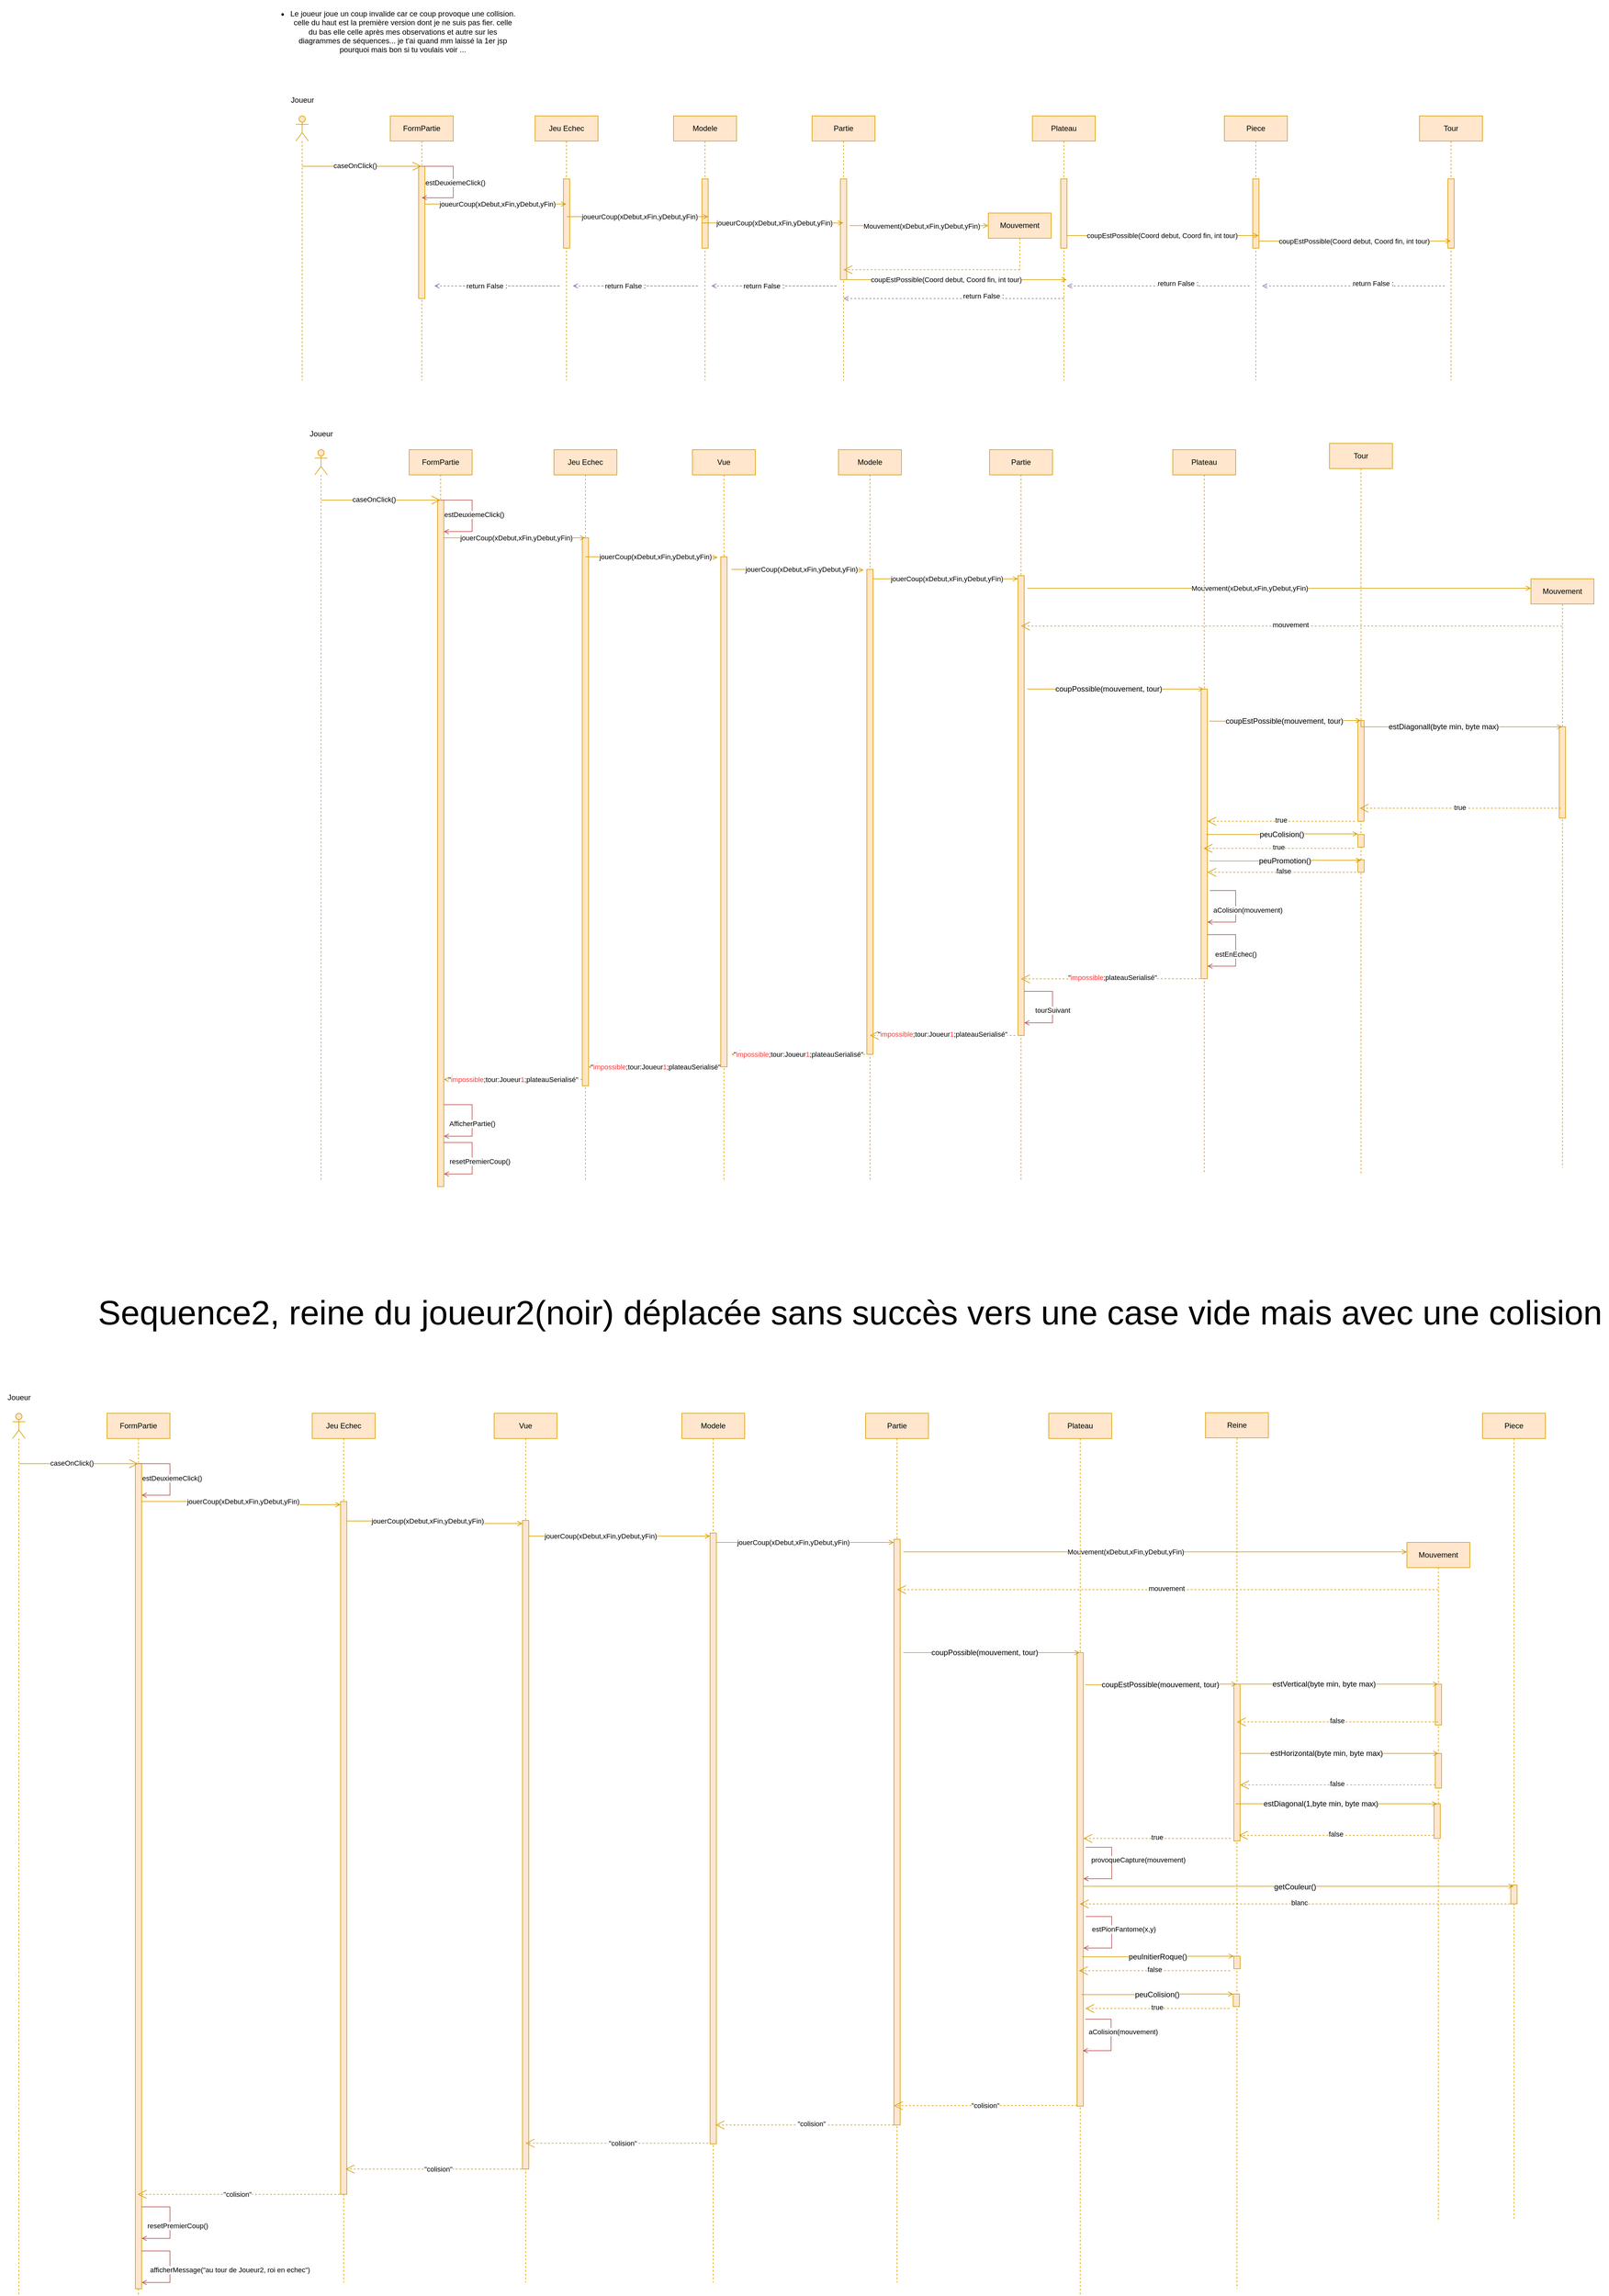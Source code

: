 <mxfile version="26.1.0">
  <diagram name="Page-1" id="2YBvvXClWsGukQMizWep">
    <mxGraphModel dx="3433" dy="2526" grid="1" gridSize="10" guides="1" tooltips="1" connect="1" arrows="1" fold="1" page="1" pageScale="1" pageWidth="850" pageHeight="1100" math="0" shadow="0">
      <root>
        <mxCell id="0" />
        <mxCell id="1" parent="0" />
        <mxCell id="Si6Ath9AnR04ZNwXEi1t-1" value="&lt;ul type=&quot;disc&quot; style=&quot;margin-top:0cm&quot;&gt;&lt;br&gt; &lt;li class=&quot;MsoNormal&quot;&gt;Le joueur joue un coup invalide car ce coup provoque une collision.&lt;/li&gt;celle du haut est la première version dont je ne suis pas fier. celle du bas elle celle après mes observations et autre sur les diagrammes de séquences... je t&#39;ai quand mm laissé la 1er jsp pourquoi mais bon si tu voulais voir ...&lt;/ul&gt;" style="text;html=1;align=center;verticalAlign=middle;whiteSpace=wrap;rounded=0;" parent="1" vertex="1">
          <mxGeometry x="10" y="20" width="400" height="30" as="geometry" />
        </mxCell>
        <mxCell id="Si6Ath9AnR04ZNwXEi1t-14" value="" style="shape=umlLifeline;perimeter=lifelinePerimeter;whiteSpace=wrap;html=1;container=1;dropTarget=0;collapsible=0;recursiveResize=0;outlineConnect=0;portConstraint=eastwest;newEdgeStyle={&quot;curved&quot;:0,&quot;rounded&quot;:0};participant=umlActor;fillColor=#ffe6cc;strokeColor=#d79b00;" parent="1" vertex="1">
          <mxGeometry x="60" y="170" width="20" height="420" as="geometry" />
        </mxCell>
        <mxCell id="Si6Ath9AnR04ZNwXEi1t-15" value="Joueur" style="text;html=1;align=center;verticalAlign=middle;resizable=0;points=[];autosize=1;strokeColor=none;fillColor=none;" parent="1" vertex="1">
          <mxGeometry x="40" y="130" width="60" height="30" as="geometry" />
        </mxCell>
        <mxCell id="Si6Ath9AnR04ZNwXEi1t-16" value="FormPartie" style="shape=umlLifeline;perimeter=lifelinePerimeter;whiteSpace=wrap;html=1;container=1;dropTarget=0;collapsible=0;recursiveResize=0;outlineConnect=0;portConstraint=eastwest;newEdgeStyle={&quot;curved&quot;:0,&quot;rounded&quot;:0};fillColor=#ffe6cc;strokeColor=#d79b00;" parent="1" vertex="1">
          <mxGeometry x="210" y="170" width="100" height="420" as="geometry" />
        </mxCell>
        <mxCell id="Si6Ath9AnR04ZNwXEi1t-17" value="" style="html=1;points=[[0,0,0,0,5],[0,1,0,0,-5],[1,0,0,0,5],[1,1,0,0,-5]];perimeter=orthogonalPerimeter;outlineConnect=0;targetShapes=umlLifeline;portConstraint=eastwest;newEdgeStyle={&quot;curved&quot;:0,&quot;rounded&quot;:0};fillColor=#ffe6cc;strokeColor=#d79b00;" parent="Si6Ath9AnR04ZNwXEi1t-16" vertex="1">
          <mxGeometry x="45" y="80" width="10" height="210" as="geometry" />
        </mxCell>
        <mxCell id="Si6Ath9AnR04ZNwXEi1t-18" value="" style="endArrow=open;endFill=1;endSize=12;html=1;rounded=0;fillColor=#ffe6cc;strokeColor=#d79b00;" parent="1" source="Si6Ath9AnR04ZNwXEi1t-14" target="Si6Ath9AnR04ZNwXEi1t-16" edge="1">
          <mxGeometry width="160" relative="1" as="geometry">
            <mxPoint x="100" y="300" as="sourcePoint" />
            <mxPoint x="210" y="300" as="targetPoint" />
            <Array as="points">
              <mxPoint x="150" y="250" />
            </Array>
          </mxGeometry>
        </mxCell>
        <mxCell id="Si6Ath9AnR04ZNwXEi1t-19" value="caseOnClick()" style="edgeLabel;html=1;align=center;verticalAlign=middle;resizable=0;points=[];" parent="Si6Ath9AnR04ZNwXEi1t-18" vertex="1" connectable="0">
          <mxGeometry x="-0.498" y="1" relative="1" as="geometry">
            <mxPoint x="36" as="offset" />
          </mxGeometry>
        </mxCell>
        <mxCell id="Si6Ath9AnR04ZNwXEi1t-20" value="Jeu Echec" style="shape=umlLifeline;perimeter=lifelinePerimeter;whiteSpace=wrap;html=1;container=1;dropTarget=0;collapsible=0;recursiveResize=0;outlineConnect=0;portConstraint=eastwest;newEdgeStyle={&quot;curved&quot;:0,&quot;rounded&quot;:0};fillColor=#ffe6cc;strokeColor=#d79b00;" parent="1" vertex="1">
          <mxGeometry x="440" y="170" width="100" height="420" as="geometry" />
        </mxCell>
        <mxCell id="Si6Ath9AnR04ZNwXEi1t-21" value="" style="html=1;points=[[0,0,0,0,5],[0,1,0,0,-5],[1,0,0,0,5],[1,1,0,0,-5]];perimeter=orthogonalPerimeter;outlineConnect=0;targetShapes=umlLifeline;portConstraint=eastwest;newEdgeStyle={&quot;curved&quot;:0,&quot;rounded&quot;:0};fillColor=#ffe6cc;strokeColor=#d79b00;" parent="Si6Ath9AnR04ZNwXEi1t-20" vertex="1">
          <mxGeometry x="45" y="100" width="10" height="110" as="geometry" />
        </mxCell>
        <mxCell id="Si6Ath9AnR04ZNwXEi1t-22" style="edgeStyle=orthogonalEdgeStyle;rounded=0;orthogonalLoop=1;jettySize=auto;html=1;curved=0;endArrow=open;endFill=0;fillColor=#ffe6cc;strokeColor=#d79b00;" parent="1" edge="1">
          <mxGeometry relative="1" as="geometry">
            <mxPoint x="265" y="310" as="sourcePoint" />
            <mxPoint x="489.5" y="310" as="targetPoint" />
            <Array as="points">
              <mxPoint x="390" y="310" />
              <mxPoint x="390" y="310" />
            </Array>
          </mxGeometry>
        </mxCell>
        <mxCell id="Si6Ath9AnR04ZNwXEi1t-23" value="joueurCoup(xDebut,xFin,yDebut,yFin)" style="edgeLabel;html=1;align=center;verticalAlign=middle;resizable=0;points=[];" parent="Si6Ath9AnR04ZNwXEi1t-22" vertex="1" connectable="0">
          <mxGeometry x="-0.518" y="-2" relative="1" as="geometry">
            <mxPoint x="61" y="-2" as="offset" />
          </mxGeometry>
        </mxCell>
        <mxCell id="Si6Ath9AnR04ZNwXEi1t-24" value="" style="endArrow=none;endFill=1;endSize=12;html=1;rounded=0;startArrow=open;startFill=0;fillColor=#f8cecc;strokeColor=#b85450;exitX=0.5;exitY=0.238;exitDx=0;exitDy=0;exitPerimeter=0;" parent="1" source="Si6Ath9AnR04ZNwXEi1t-17" edge="1">
          <mxGeometry width="160" relative="1" as="geometry">
            <mxPoint x="270" y="300" as="sourcePoint" />
            <mxPoint x="260" y="250" as="targetPoint" />
            <Array as="points">
              <mxPoint x="310" y="300" />
              <mxPoint x="310" y="250" />
            </Array>
          </mxGeometry>
        </mxCell>
        <mxCell id="Si6Ath9AnR04ZNwXEi1t-25" value="estDeuxiemeClick()" style="edgeLabel;html=1;align=center;verticalAlign=middle;resizable=0;points=[];" parent="Si6Ath9AnR04ZNwXEi1t-24" vertex="1" connectable="0">
          <mxGeometry x="-0.009" y="-3" relative="1" as="geometry">
            <mxPoint as="offset" />
          </mxGeometry>
        </mxCell>
        <mxCell id="Si6Ath9AnR04ZNwXEi1t-26" value="Modele" style="shape=umlLifeline;perimeter=lifelinePerimeter;whiteSpace=wrap;html=1;container=1;dropTarget=0;collapsible=0;recursiveResize=0;outlineConnect=0;portConstraint=eastwest;newEdgeStyle={&quot;curved&quot;:0,&quot;rounded&quot;:0};fillColor=#ffe6cc;strokeColor=#d79b00;" parent="1" vertex="1">
          <mxGeometry x="660" y="170" width="100" height="420" as="geometry" />
        </mxCell>
        <mxCell id="Si6Ath9AnR04ZNwXEi1t-27" value="" style="html=1;points=[[0,0,0,0,5],[0,1,0,0,-5],[1,0,0,0,5],[1,1,0,0,-5]];perimeter=orthogonalPerimeter;outlineConnect=0;targetShapes=umlLifeline;portConstraint=eastwest;newEdgeStyle={&quot;curved&quot;:0,&quot;rounded&quot;:0};fillColor=#ffe6cc;strokeColor=#d79b00;" parent="Si6Ath9AnR04ZNwXEi1t-26" vertex="1">
          <mxGeometry x="45" y="100" width="10" height="110" as="geometry" />
        </mxCell>
        <mxCell id="Si6Ath9AnR04ZNwXEi1t-28" value="Partie" style="shape=umlLifeline;perimeter=lifelinePerimeter;whiteSpace=wrap;html=1;container=1;dropTarget=0;collapsible=0;recursiveResize=0;outlineConnect=0;portConstraint=eastwest;newEdgeStyle={&quot;curved&quot;:0,&quot;rounded&quot;:0};fillColor=#ffe6cc;strokeColor=#d79b00;" parent="1" vertex="1">
          <mxGeometry x="880" y="170" width="100" height="420" as="geometry" />
        </mxCell>
        <mxCell id="Si6Ath9AnR04ZNwXEi1t-29" value="" style="html=1;points=[[0,0,0,0,5],[0,1,0,0,-5],[1,0,0,0,5],[1,1,0,0,-5]];perimeter=orthogonalPerimeter;outlineConnect=0;targetShapes=umlLifeline;portConstraint=eastwest;newEdgeStyle={&quot;curved&quot;:0,&quot;rounded&quot;:0};fillColor=#ffe6cc;strokeColor=#d79b00;" parent="Si6Ath9AnR04ZNwXEi1t-28" vertex="1">
          <mxGeometry x="45" y="100" width="10" height="160" as="geometry" />
        </mxCell>
        <mxCell id="Si6Ath9AnR04ZNwXEi1t-30" value="Plateau" style="shape=umlLifeline;perimeter=lifelinePerimeter;whiteSpace=wrap;html=1;container=1;dropTarget=0;collapsible=0;recursiveResize=0;outlineConnect=0;portConstraint=eastwest;newEdgeStyle={&quot;curved&quot;:0,&quot;rounded&quot;:0};fillColor=#ffe6cc;strokeColor=#d79b00;" parent="1" vertex="1">
          <mxGeometry x="1230" y="170" width="100" height="420" as="geometry" />
        </mxCell>
        <mxCell id="Si6Ath9AnR04ZNwXEi1t-31" value="" style="html=1;points=[[0,0,0,0,5],[0,1,0,0,-5],[1,0,0,0,5],[1,1,0,0,-5]];perimeter=orthogonalPerimeter;outlineConnect=0;targetShapes=umlLifeline;portConstraint=eastwest;newEdgeStyle={&quot;curved&quot;:0,&quot;rounded&quot;:0};fillColor=#ffe6cc;strokeColor=#d79b00;" parent="Si6Ath9AnR04ZNwXEi1t-30" vertex="1">
          <mxGeometry x="45" y="100" width="10" height="110" as="geometry" />
        </mxCell>
        <mxCell id="Si6Ath9AnR04ZNwXEi1t-32" value="Piece" style="shape=umlLifeline;perimeter=lifelinePerimeter;whiteSpace=wrap;html=1;container=1;dropTarget=0;collapsible=0;recursiveResize=0;outlineConnect=0;portConstraint=eastwest;newEdgeStyle={&quot;curved&quot;:0,&quot;rounded&quot;:0};fillColor=#ffe6cc;strokeColor=#d79b00;" parent="1" vertex="1">
          <mxGeometry x="1535" y="170" width="100" height="420" as="geometry" />
        </mxCell>
        <mxCell id="Si6Ath9AnR04ZNwXEi1t-33" value="" style="html=1;points=[[0,0,0,0,5],[0,1,0,0,-5],[1,0,0,0,5],[1,1,0,0,-5]];perimeter=orthogonalPerimeter;outlineConnect=0;targetShapes=umlLifeline;portConstraint=eastwest;newEdgeStyle={&quot;curved&quot;:0,&quot;rounded&quot;:0};fillColor=#ffe6cc;strokeColor=#d79b00;" parent="Si6Ath9AnR04ZNwXEi1t-32" vertex="1">
          <mxGeometry x="45" y="100" width="10" height="110" as="geometry" />
        </mxCell>
        <mxCell id="Si6Ath9AnR04ZNwXEi1t-34" value="Tour" style="shape=umlLifeline;perimeter=lifelinePerimeter;whiteSpace=wrap;html=1;container=1;dropTarget=0;collapsible=0;recursiveResize=0;outlineConnect=0;portConstraint=eastwest;newEdgeStyle={&quot;curved&quot;:0,&quot;rounded&quot;:0};fillColor=#ffe6cc;strokeColor=#d79b00;" parent="1" vertex="1">
          <mxGeometry x="1845" y="170" width="100" height="420" as="geometry" />
        </mxCell>
        <mxCell id="Si6Ath9AnR04ZNwXEi1t-35" value="" style="html=1;points=[[0,0,0,0,5],[0,1,0,0,-5],[1,0,0,0,5],[1,1,0,0,-5]];perimeter=orthogonalPerimeter;outlineConnect=0;targetShapes=umlLifeline;portConstraint=eastwest;newEdgeStyle={&quot;curved&quot;:0,&quot;rounded&quot;:0};fillColor=#ffe6cc;strokeColor=#d79b00;" parent="Si6Ath9AnR04ZNwXEi1t-34" vertex="1">
          <mxGeometry x="45" y="100" width="10" height="110" as="geometry" />
        </mxCell>
        <mxCell id="Si6Ath9AnR04ZNwXEi1t-39" style="edgeStyle=orthogonalEdgeStyle;rounded=0;orthogonalLoop=1;jettySize=auto;html=1;curved=0;endArrow=open;endFill=0;fillColor=#ffe6cc;strokeColor=#d79b00;" parent="1" edge="1">
          <mxGeometry relative="1" as="geometry">
            <mxPoint x="490.5" y="330" as="sourcePoint" />
            <mxPoint x="715" y="330" as="targetPoint" />
            <Array as="points">
              <mxPoint x="615.5" y="330" />
              <mxPoint x="615.5" y="330" />
            </Array>
          </mxGeometry>
        </mxCell>
        <mxCell id="Si6Ath9AnR04ZNwXEi1t-40" value="joueurCoup(xDebut,xFin,yDebut,yFin)" style="edgeLabel;html=1;align=center;verticalAlign=middle;resizable=0;points=[];" parent="Si6Ath9AnR04ZNwXEi1t-39" vertex="1" connectable="0">
          <mxGeometry x="-0.518" y="-2" relative="1" as="geometry">
            <mxPoint x="61" y="-2" as="offset" />
          </mxGeometry>
        </mxCell>
        <mxCell id="Si6Ath9AnR04ZNwXEi1t-41" style="edgeStyle=orthogonalEdgeStyle;rounded=0;orthogonalLoop=1;jettySize=auto;html=1;curved=0;endArrow=open;endFill=0;fillColor=#ffe6cc;strokeColor=#d79b00;" parent="1" edge="1">
          <mxGeometry relative="1" as="geometry">
            <mxPoint x="705" y="340" as="sourcePoint" />
            <mxPoint x="929.5" y="340" as="targetPoint" />
            <Array as="points">
              <mxPoint x="830" y="340" />
              <mxPoint x="830" y="340" />
            </Array>
          </mxGeometry>
        </mxCell>
        <mxCell id="Si6Ath9AnR04ZNwXEi1t-42" value="joueurCoup(xDebut,xFin,yDebut,yFin)" style="edgeLabel;html=1;align=center;verticalAlign=middle;resizable=0;points=[];" parent="Si6Ath9AnR04ZNwXEi1t-41" vertex="1" connectable="0">
          <mxGeometry x="-0.518" y="-2" relative="1" as="geometry">
            <mxPoint x="61" y="-2" as="offset" />
          </mxGeometry>
        </mxCell>
        <mxCell id="Si6Ath9AnR04ZNwXEi1t-49" style="edgeStyle=orthogonalEdgeStyle;rounded=0;orthogonalLoop=1;jettySize=auto;html=1;curved=0;endArrow=open;endFill=0;fillColor=#e1d5e7;strokeColor=#9673a6;dashed=1;" parent="1" edge="1">
          <mxGeometry relative="1" as="geometry">
            <mxPoint x="1575" y="440" as="sourcePoint" />
            <mxPoint x="1285" y="440" as="targetPoint" />
            <Array as="points">
              <mxPoint x="1485" y="440" />
              <mxPoint x="1485" y="440" />
            </Array>
          </mxGeometry>
        </mxCell>
        <mxCell id="Si6Ath9AnR04ZNwXEi1t-50" value="return False :" style="edgeLabel;html=1;align=center;verticalAlign=middle;resizable=0;points=[];" parent="Si6Ath9AnR04ZNwXEi1t-49" vertex="1" connectable="0">
          <mxGeometry x="-0.518" y="-2" relative="1" as="geometry">
            <mxPoint x="-44" y="-2" as="offset" />
          </mxGeometry>
        </mxCell>
        <mxCell id="Si6Ath9AnR04ZNwXEi1t-51" style="edgeStyle=orthogonalEdgeStyle;rounded=0;orthogonalLoop=1;jettySize=auto;html=1;curved=0;endArrow=open;endFill=0;fillColor=#e1d5e7;strokeColor=#9673a6;dashed=1;" parent="1" edge="1">
          <mxGeometry relative="1" as="geometry">
            <mxPoint x="1280" y="460" as="sourcePoint" />
            <mxPoint x="930" y="460" as="targetPoint" />
            <Array as="points">
              <mxPoint x="1210" y="460" />
              <mxPoint x="1210" y="460" />
            </Array>
          </mxGeometry>
        </mxCell>
        <mxCell id="Si6Ath9AnR04ZNwXEi1t-52" value="return False :" style="edgeLabel;html=1;align=center;verticalAlign=middle;resizable=0;points=[];" parent="Si6Ath9AnR04ZNwXEi1t-51" vertex="1" connectable="0">
          <mxGeometry x="-0.518" y="-2" relative="1" as="geometry">
            <mxPoint x="-44" y="-2" as="offset" />
          </mxGeometry>
        </mxCell>
        <mxCell id="Si6Ath9AnR04ZNwXEi1t-53" style="edgeStyle=orthogonalEdgeStyle;rounded=0;orthogonalLoop=1;jettySize=auto;html=1;curved=0;endArrow=open;endFill=0;fillColor=#e1d5e7;strokeColor=#9673a6;dashed=1;" parent="1" edge="1">
          <mxGeometry relative="1" as="geometry">
            <mxPoint x="760" y="440" as="sourcePoint" />
            <mxPoint x="720" y="440" as="targetPoint" />
            <Array as="points">
              <mxPoint x="920" y="440" />
              <mxPoint x="920" y="440" />
            </Array>
          </mxGeometry>
        </mxCell>
        <mxCell id="Si6Ath9AnR04ZNwXEi1t-54" value="return False :" style="edgeLabel;html=1;align=center;verticalAlign=middle;resizable=0;points=[];" parent="Si6Ath9AnR04ZNwXEi1t-53" vertex="1" connectable="0">
          <mxGeometry x="-0.518" y="-2" relative="1" as="geometry">
            <mxPoint x="-44" y="-2" as="offset" />
          </mxGeometry>
        </mxCell>
        <mxCell id="Si6Ath9AnR04ZNwXEi1t-55" style="edgeStyle=orthogonalEdgeStyle;rounded=0;orthogonalLoop=1;jettySize=auto;html=1;curved=0;endArrow=open;endFill=0;fillColor=#e1d5e7;strokeColor=#9673a6;dashed=1;" parent="1" edge="1">
          <mxGeometry relative="1" as="geometry">
            <mxPoint x="540" y="440" as="sourcePoint" />
            <mxPoint x="500" y="440" as="targetPoint" />
            <Array as="points">
              <mxPoint x="700" y="440" />
              <mxPoint x="700" y="440" />
            </Array>
          </mxGeometry>
        </mxCell>
        <mxCell id="Si6Ath9AnR04ZNwXEi1t-56" value="return False :" style="edgeLabel;html=1;align=center;verticalAlign=middle;resizable=0;points=[];" parent="Si6Ath9AnR04ZNwXEi1t-55" vertex="1" connectable="0">
          <mxGeometry x="-0.518" y="-2" relative="1" as="geometry">
            <mxPoint x="-44" y="-2" as="offset" />
          </mxGeometry>
        </mxCell>
        <mxCell id="Si6Ath9AnR04ZNwXEi1t-57" style="edgeStyle=orthogonalEdgeStyle;rounded=0;orthogonalLoop=1;jettySize=auto;html=1;curved=0;endArrow=open;endFill=0;fillColor=#e1d5e7;strokeColor=#9673a6;dashed=1;" parent="1" edge="1">
          <mxGeometry relative="1" as="geometry">
            <mxPoint x="320" y="440" as="sourcePoint" />
            <mxPoint x="280" y="440" as="targetPoint" />
            <Array as="points">
              <mxPoint x="480" y="440" />
              <mxPoint x="480" y="440" />
            </Array>
          </mxGeometry>
        </mxCell>
        <mxCell id="Si6Ath9AnR04ZNwXEi1t-58" value="return False :" style="edgeLabel;html=1;align=center;verticalAlign=middle;resizable=0;points=[];" parent="Si6Ath9AnR04ZNwXEi1t-57" vertex="1" connectable="0">
          <mxGeometry x="-0.518" y="-2" relative="1" as="geometry">
            <mxPoint x="-44" y="-2" as="offset" />
          </mxGeometry>
        </mxCell>
        <mxCell id="Si6Ath9AnR04ZNwXEi1t-60" style="edgeStyle=orthogonalEdgeStyle;rounded=0;orthogonalLoop=1;jettySize=auto;html=1;curved=0;endArrow=open;endFill=0;fillColor=#ffe6cc;strokeColor=#d79b00;" parent="1" edge="1">
          <mxGeometry relative="1" as="geometry">
            <mxPoint x="1285" y="360" as="sourcePoint" />
            <mxPoint x="1589.5" y="360" as="targetPoint" />
            <Array as="points">
              <mxPoint x="1490" y="360" />
              <mxPoint x="1490" y="360" />
            </Array>
          </mxGeometry>
        </mxCell>
        <mxCell id="Si6Ath9AnR04ZNwXEi1t-61" value="coupEstPossible(Coord debut, Coord fin, int tour)" style="edgeLabel;html=1;align=center;verticalAlign=middle;resizable=0;points=[];" parent="Si6Ath9AnR04ZNwXEi1t-60" vertex="1" connectable="0">
          <mxGeometry x="-0.518" y="-2" relative="1" as="geometry">
            <mxPoint x="77" y="-2" as="offset" />
          </mxGeometry>
        </mxCell>
        <mxCell id="Si6Ath9AnR04ZNwXEi1t-62" style="edgeStyle=orthogonalEdgeStyle;rounded=0;orthogonalLoop=1;jettySize=auto;html=1;curved=0;endArrow=open;endFill=0;fillColor=#ffe6cc;strokeColor=#d79b00;" parent="1" edge="1">
          <mxGeometry relative="1" as="geometry">
            <mxPoint x="1590" y="368.57" as="sourcePoint" />
            <mxPoint x="1894.5" y="368.57" as="targetPoint" />
            <Array as="points">
              <mxPoint x="1795" y="368.57" />
              <mxPoint x="1795" y="368.57" />
            </Array>
          </mxGeometry>
        </mxCell>
        <mxCell id="Si6Ath9AnR04ZNwXEi1t-63" value="coupEstPossible(Coord debut, Coord fin, int tour)" style="edgeLabel;html=1;align=center;verticalAlign=middle;resizable=0;points=[];" parent="Si6Ath9AnR04ZNwXEi1t-62" vertex="1" connectable="0">
          <mxGeometry x="-0.518" y="-2" relative="1" as="geometry">
            <mxPoint x="77" y="-2" as="offset" />
          </mxGeometry>
        </mxCell>
        <mxCell id="Si6Ath9AnR04ZNwXEi1t-66" style="edgeStyle=orthogonalEdgeStyle;rounded=0;orthogonalLoop=1;jettySize=auto;html=1;curved=0;endArrow=open;endFill=0;fillColor=#e1d5e7;strokeColor=#9673a6;dashed=1;" parent="1" edge="1">
          <mxGeometry relative="1" as="geometry">
            <mxPoint x="1885" y="440" as="sourcePoint" />
            <mxPoint x="1595" y="440" as="targetPoint" />
            <Array as="points">
              <mxPoint x="1795" y="440" />
              <mxPoint x="1795" y="440" />
            </Array>
          </mxGeometry>
        </mxCell>
        <mxCell id="Si6Ath9AnR04ZNwXEi1t-67" value="return False :" style="edgeLabel;html=1;align=center;verticalAlign=middle;resizable=0;points=[];" parent="Si6Ath9AnR04ZNwXEi1t-66" vertex="1" connectable="0">
          <mxGeometry x="-0.518" y="-2" relative="1" as="geometry">
            <mxPoint x="-44" y="-2" as="offset" />
          </mxGeometry>
        </mxCell>
        <mxCell id="Si6Ath9AnR04ZNwXEi1t-68" value="Mouvement" style="shape=umlLifeline;perimeter=lifelinePerimeter;whiteSpace=wrap;html=1;container=1;dropTarget=0;collapsible=0;recursiveResize=0;outlineConnect=0;portConstraint=eastwest;newEdgeStyle={&quot;curved&quot;:0,&quot;rounded&quot;:0};fillColor=#ffe6cc;strokeColor=#d79b00;" parent="1" vertex="1">
          <mxGeometry x="1160" y="324.29" width="100" height="90" as="geometry" />
        </mxCell>
        <mxCell id="Si6Ath9AnR04ZNwXEi1t-69" style="edgeStyle=orthogonalEdgeStyle;rounded=0;orthogonalLoop=1;jettySize=auto;html=1;curved=0;endArrow=open;endFill=0;fillColor=#ffe6cc;strokeColor=#d79b00;" parent="1" edge="1">
          <mxGeometry relative="1" as="geometry">
            <mxPoint x="940" y="344.29" as="sourcePoint" />
            <mxPoint x="1160" y="344.29" as="targetPoint" />
            <Array as="points" />
          </mxGeometry>
        </mxCell>
        <mxCell id="Si6Ath9AnR04ZNwXEi1t-70" value="Mouvement(xDebut,xFin,yDebut,yFin)" style="edgeLabel;html=1;align=center;verticalAlign=middle;resizable=0;points=[];" parent="Si6Ath9AnR04ZNwXEi1t-69" vertex="1" connectable="0">
          <mxGeometry x="-0.518" y="-2" relative="1" as="geometry">
            <mxPoint x="61" y="-2" as="offset" />
          </mxGeometry>
        </mxCell>
        <mxCell id="Si6Ath9AnR04ZNwXEi1t-71" value="" style="endArrow=open;endFill=1;endSize=12;html=1;rounded=0;fillColor=#ffe6cc;strokeColor=#d79b00;dashed=1;" parent="1" edge="1">
          <mxGeometry width="160" relative="1" as="geometry">
            <mxPoint x="1210" y="414.29" as="sourcePoint" />
            <mxPoint x="930" y="414.29" as="targetPoint" />
          </mxGeometry>
        </mxCell>
        <mxCell id="Si6Ath9AnR04ZNwXEi1t-72" style="edgeStyle=orthogonalEdgeStyle;rounded=0;orthogonalLoop=1;jettySize=auto;html=1;curved=0;endArrow=open;endFill=0;fillColor=#ffe6cc;strokeColor=#d79b00;" parent="1" edge="1">
          <mxGeometry relative="1" as="geometry">
            <mxPoint x="930" y="430" as="sourcePoint" />
            <mxPoint x="1284.5" y="430" as="targetPoint" />
            <Array as="points">
              <mxPoint x="1135" y="430" />
              <mxPoint x="1135" y="430" />
            </Array>
          </mxGeometry>
        </mxCell>
        <mxCell id="Si6Ath9AnR04ZNwXEi1t-73" value="coupEstPossible(Coord debut, Coord fin, int tour)" style="edgeLabel;html=1;align=center;verticalAlign=middle;resizable=0;points=[];" parent="Si6Ath9AnR04ZNwXEi1t-72" vertex="1" connectable="0">
          <mxGeometry x="-0.518" y="-2" relative="1" as="geometry">
            <mxPoint x="77" y="-2" as="offset" />
          </mxGeometry>
        </mxCell>
        <mxCell id="u5973eFfQq1aymzQOZRa-80" value="" style="shape=umlLifeline;perimeter=lifelinePerimeter;whiteSpace=wrap;html=1;container=1;dropTarget=0;collapsible=0;recursiveResize=0;outlineConnect=0;portConstraint=eastwest;newEdgeStyle={&quot;curved&quot;:0,&quot;rounded&quot;:0};participant=umlActor;fillColor=#ffe6cc;strokeColor=#d79b00;" parent="1" vertex="1">
          <mxGeometry x="90" y="700" width="20" height="1160" as="geometry" />
        </mxCell>
        <mxCell id="u5973eFfQq1aymzQOZRa-81" value="Joueur" style="text;html=1;align=center;verticalAlign=middle;resizable=0;points=[];autosize=1;strokeColor=none;fillColor=none;" parent="1" vertex="1">
          <mxGeometry x="70" y="660" width="60" height="30" as="geometry" />
        </mxCell>
        <mxCell id="u5973eFfQq1aymzQOZRa-82" value="FormPartie" style="shape=umlLifeline;perimeter=lifelinePerimeter;whiteSpace=wrap;html=1;container=1;dropTarget=0;collapsible=0;recursiveResize=0;outlineConnect=0;portConstraint=eastwest;newEdgeStyle={&quot;curved&quot;:0,&quot;rounded&quot;:0};fillColor=#ffe6cc;strokeColor=#d79b00;" parent="1" vertex="1">
          <mxGeometry x="240" y="700" width="100" height="1170" as="geometry" />
        </mxCell>
        <mxCell id="u5973eFfQq1aymzQOZRa-83" value="" style="html=1;points=[[0,0,0,0,5],[0,1,0,0,-5],[1,0,0,0,5],[1,1,0,0,-5]];perimeter=orthogonalPerimeter;outlineConnect=0;targetShapes=umlLifeline;portConstraint=eastwest;newEdgeStyle={&quot;curved&quot;:0,&quot;rounded&quot;:0};fillColor=#ffe6cc;strokeColor=#d79b00;" parent="u5973eFfQq1aymzQOZRa-82" vertex="1">
          <mxGeometry x="45" y="80" width="10" height="1090" as="geometry" />
        </mxCell>
        <mxCell id="u5973eFfQq1aymzQOZRa-84" value="" style="endArrow=open;endFill=1;endSize=12;html=1;rounded=0;fillColor=#ffe6cc;strokeColor=#d79b00;" parent="1" source="u5973eFfQq1aymzQOZRa-80" target="u5973eFfQq1aymzQOZRa-82" edge="1">
          <mxGeometry width="160" relative="1" as="geometry">
            <mxPoint x="130" y="830" as="sourcePoint" />
            <mxPoint x="240" y="830" as="targetPoint" />
            <Array as="points">
              <mxPoint x="180" y="780" />
            </Array>
          </mxGeometry>
        </mxCell>
        <mxCell id="u5973eFfQq1aymzQOZRa-85" value="caseOnClick()" style="edgeLabel;html=1;align=center;verticalAlign=middle;resizable=0;points=[];" parent="u5973eFfQq1aymzQOZRa-84" vertex="1" connectable="0">
          <mxGeometry x="-0.498" y="1" relative="1" as="geometry">
            <mxPoint x="36" as="offset" />
          </mxGeometry>
        </mxCell>
        <mxCell id="u5973eFfQq1aymzQOZRa-86" value="Jeu Echec" style="shape=umlLifeline;perimeter=lifelinePerimeter;whiteSpace=wrap;html=1;container=1;dropTarget=0;collapsible=0;recursiveResize=0;outlineConnect=0;portConstraint=eastwest;newEdgeStyle={&quot;curved&quot;:0,&quot;rounded&quot;:0};fillColor=#ffe6cc;strokeColor=#d79b00;" parent="1" vertex="1">
          <mxGeometry x="470" y="700" width="100" height="1160" as="geometry" />
        </mxCell>
        <mxCell id="u5973eFfQq1aymzQOZRa-87" value="" style="html=1;points=[[0,0,0,0,5],[0,1,0,0,-5],[1,0,0,0,5],[1,1,0,0,-5]];perimeter=orthogonalPerimeter;outlineConnect=0;targetShapes=umlLifeline;portConstraint=eastwest;newEdgeStyle={&quot;curved&quot;:0,&quot;rounded&quot;:0};fillColor=#ffe6cc;strokeColor=#d79b00;" parent="u5973eFfQq1aymzQOZRa-86" vertex="1">
          <mxGeometry x="45" y="140" width="10" height="870" as="geometry" />
        </mxCell>
        <mxCell id="u5973eFfQq1aymzQOZRa-88" style="edgeStyle=orthogonalEdgeStyle;rounded=0;orthogonalLoop=1;jettySize=auto;html=1;curved=0;endArrow=open;endFill=0;fillColor=#ffe6cc;strokeColor=#d79b00;" parent="1" edge="1">
          <mxGeometry relative="1" as="geometry">
            <mxPoint x="295" y="840" as="sourcePoint" />
            <mxPoint x="519.5" y="840" as="targetPoint" />
            <Array as="points">
              <mxPoint x="420" y="840" />
              <mxPoint x="420" y="840" />
            </Array>
          </mxGeometry>
        </mxCell>
        <mxCell id="u5973eFfQq1aymzQOZRa-89" value="jouerCoup(xDebut,xFin,yDebut,yFin)" style="edgeLabel;html=1;align=center;verticalAlign=middle;resizable=0;points=[];" parent="u5973eFfQq1aymzQOZRa-88" vertex="1" connectable="0">
          <mxGeometry x="-0.518" y="-2" relative="1" as="geometry">
            <mxPoint x="61" y="-2" as="offset" />
          </mxGeometry>
        </mxCell>
        <mxCell id="u5973eFfQq1aymzQOZRa-90" value="" style="endArrow=none;endFill=1;endSize=12;html=1;rounded=0;startArrow=open;startFill=0;fillColor=#f8cecc;strokeColor=#b85450;" parent="1" source="u5973eFfQq1aymzQOZRa-83" edge="1">
          <mxGeometry width="160" relative="1" as="geometry">
            <mxPoint x="300" y="830" as="sourcePoint" />
            <mxPoint x="290" y="780" as="targetPoint" />
            <Array as="points">
              <mxPoint x="340" y="830" />
              <mxPoint x="340" y="780" />
            </Array>
          </mxGeometry>
        </mxCell>
        <mxCell id="u5973eFfQq1aymzQOZRa-91" value="estDeuxiemeClick()" style="edgeLabel;html=1;align=center;verticalAlign=middle;resizable=0;points=[];" parent="u5973eFfQq1aymzQOZRa-90" vertex="1" connectable="0">
          <mxGeometry x="-0.009" y="-3" relative="1" as="geometry">
            <mxPoint as="offset" />
          </mxGeometry>
        </mxCell>
        <mxCell id="u5973eFfQq1aymzQOZRa-92" value="Modele" style="shape=umlLifeline;perimeter=lifelinePerimeter;whiteSpace=wrap;html=1;container=1;dropTarget=0;collapsible=0;recursiveResize=0;outlineConnect=0;portConstraint=eastwest;newEdgeStyle={&quot;curved&quot;:0,&quot;rounded&quot;:0};fillColor=#ffe6cc;strokeColor=#d79b00;" parent="1" vertex="1">
          <mxGeometry x="922" y="700" width="100" height="1160" as="geometry" />
        </mxCell>
        <mxCell id="u5973eFfQq1aymzQOZRa-93" value="" style="html=1;points=[[0,0,0,0,5],[0,1,0,0,-5],[1,0,0,0,5],[1,1,0,0,-5]];perimeter=orthogonalPerimeter;outlineConnect=0;targetShapes=umlLifeline;portConstraint=eastwest;newEdgeStyle={&quot;curved&quot;:0,&quot;rounded&quot;:0};fillColor=#ffe6cc;strokeColor=#d79b00;" parent="u5973eFfQq1aymzQOZRa-92" vertex="1">
          <mxGeometry x="45" y="190" width="10" height="770" as="geometry" />
        </mxCell>
        <mxCell id="u5973eFfQq1aymzQOZRa-94" style="edgeStyle=orthogonalEdgeStyle;rounded=0;orthogonalLoop=1;jettySize=auto;html=1;curved=0;endArrow=open;endFill=0;fillColor=#ffe6cc;strokeColor=#d79b00;" parent="1" edge="1">
          <mxGeometry relative="1" as="geometry">
            <mxPoint x="520" y="870" as="sourcePoint" />
            <mxPoint x="730" y="871" as="targetPoint" />
            <Array as="points" />
          </mxGeometry>
        </mxCell>
        <mxCell id="u5973eFfQq1aymzQOZRa-95" value="jouerCoup(xDebut,xFin,yDebut,yFin)" style="edgeLabel;html=1;align=center;verticalAlign=middle;resizable=0;points=[];" parent="u5973eFfQq1aymzQOZRa-94" vertex="1" connectable="0">
          <mxGeometry x="-0.518" y="-2" relative="1" as="geometry">
            <mxPoint x="60" y="-2" as="offset" />
          </mxGeometry>
        </mxCell>
        <mxCell id="u5973eFfQq1aymzQOZRa-96" value="Partie" style="shape=umlLifeline;perimeter=lifelinePerimeter;whiteSpace=wrap;html=1;container=1;dropTarget=0;collapsible=0;recursiveResize=0;outlineConnect=0;portConstraint=eastwest;newEdgeStyle={&quot;curved&quot;:0,&quot;rounded&quot;:0};fillColor=#ffe6cc;strokeColor=#d79b00;" parent="1" vertex="1">
          <mxGeometry x="1162" y="700" width="100" height="1160" as="geometry" />
        </mxCell>
        <mxCell id="u5973eFfQq1aymzQOZRa-97" value="" style="html=1;points=[[0,0,0,0,5],[0,1,0,0,-5],[1,0,0,0,5],[1,1,0,0,-5]];perimeter=orthogonalPerimeter;outlineConnect=0;targetShapes=umlLifeline;portConstraint=eastwest;newEdgeStyle={&quot;curved&quot;:0,&quot;rounded&quot;:0};fillColor=#ffe6cc;strokeColor=#d79b00;" parent="u5973eFfQq1aymzQOZRa-96" vertex="1">
          <mxGeometry x="45" y="200" width="10" height="730" as="geometry" />
        </mxCell>
        <mxCell id="u5973eFfQq1aymzQOZRa-98" style="edgeStyle=orthogonalEdgeStyle;rounded=0;orthogonalLoop=1;jettySize=auto;html=1;curved=0;endArrow=open;endFill=0;fillColor=#ffe6cc;strokeColor=#d79b00;entryX=0;entryY=0;entryDx=0;entryDy=5;entryPerimeter=0;" parent="1" target="u5973eFfQq1aymzQOZRa-97" edge="1">
          <mxGeometry relative="1" as="geometry">
            <mxPoint x="977" y="905" as="sourcePoint" />
            <mxPoint x="1201.5" y="905" as="targetPoint" />
            <Array as="points" />
          </mxGeometry>
        </mxCell>
        <mxCell id="u5973eFfQq1aymzQOZRa-99" value="jouerCoup(xDebut,xFin,yDebut,yFin)" style="edgeLabel;html=1;align=center;verticalAlign=middle;resizable=0;points=[];" parent="u5973eFfQq1aymzQOZRa-98" vertex="1" connectable="0">
          <mxGeometry x="-0.518" y="-2" relative="1" as="geometry">
            <mxPoint x="61" y="-2" as="offset" />
          </mxGeometry>
        </mxCell>
        <mxCell id="u5973eFfQq1aymzQOZRa-100" value="Mouvement" style="shape=umlLifeline;perimeter=lifelinePerimeter;whiteSpace=wrap;html=1;container=1;dropTarget=0;collapsible=0;recursiveResize=0;outlineConnect=0;portConstraint=eastwest;newEdgeStyle={&quot;curved&quot;:0,&quot;rounded&quot;:0};fillColor=#ffe6cc;strokeColor=#d79b00;" parent="1" vertex="1">
          <mxGeometry x="2022" y="905" width="100" height="935" as="geometry" />
        </mxCell>
        <mxCell id="u5973eFfQq1aymzQOZRa-101" value="" style="html=1;points=[[0,0,0,0,5],[0,1,0,0,-5],[1,0,0,0,5],[1,1,0,0,-5]];perimeter=orthogonalPerimeter;outlineConnect=0;targetShapes=umlLifeline;portConstraint=eastwest;newEdgeStyle={&quot;curved&quot;:0,&quot;rounded&quot;:0};fillColor=#ffe6cc;strokeColor=#d79b00;" parent="u5973eFfQq1aymzQOZRa-100" vertex="1">
          <mxGeometry x="45" y="235" width="10" height="145" as="geometry" />
        </mxCell>
        <mxCell id="u5973eFfQq1aymzQOZRa-103" style="edgeStyle=orthogonalEdgeStyle;rounded=0;orthogonalLoop=1;jettySize=auto;html=1;curved=0;endArrow=open;endFill=0;fillColor=#ffe6cc;strokeColor=#d79b00;" parent="1" edge="1">
          <mxGeometry relative="1" as="geometry">
            <mxPoint x="1222" y="920" as="sourcePoint" />
            <mxPoint x="2022" y="920" as="targetPoint" />
            <Array as="points" />
          </mxGeometry>
        </mxCell>
        <mxCell id="u5973eFfQq1aymzQOZRa-104" value="Mouvement(xDebut,xFin,yDebut,yFin)" style="edgeLabel;html=1;align=center;verticalAlign=middle;resizable=0;points=[];" parent="u5973eFfQq1aymzQOZRa-103" vertex="1" connectable="0">
          <mxGeometry x="-0.518" y="-2" relative="1" as="geometry">
            <mxPoint x="160" y="-2" as="offset" />
          </mxGeometry>
        </mxCell>
        <mxCell id="u5973eFfQq1aymzQOZRa-105" value="" style="endArrow=open;endFill=1;endSize=12;html=1;rounded=0;fillColor=#ffe6cc;strokeColor=#d79b00;dashed=1;" parent="1" source="u5973eFfQq1aymzQOZRa-100" target="u5973eFfQq1aymzQOZRa-96" edge="1">
          <mxGeometry width="160" relative="1" as="geometry">
            <mxPoint x="1492" y="990" as="sourcePoint" />
            <mxPoint x="1332" y="990" as="targetPoint" />
            <Array as="points">
              <mxPoint x="1642" y="980" />
              <mxPoint x="1452" y="980" />
            </Array>
          </mxGeometry>
        </mxCell>
        <mxCell id="u5973eFfQq1aymzQOZRa-106" value="mouvement" style="edgeLabel;html=1;align=center;verticalAlign=middle;resizable=0;points=[];" parent="u5973eFfQq1aymzQOZRa-105" vertex="1" connectable="0">
          <mxGeometry x="0.005" y="-2" relative="1" as="geometry">
            <mxPoint as="offset" />
          </mxGeometry>
        </mxCell>
        <mxCell id="u5973eFfQq1aymzQOZRa-107" value="Plateau" style="shape=umlLifeline;perimeter=lifelinePerimeter;whiteSpace=wrap;html=1;container=1;dropTarget=0;collapsible=0;recursiveResize=0;outlineConnect=0;portConstraint=eastwest;newEdgeStyle={&quot;curved&quot;:0,&quot;rounded&quot;:0};fillColor=#ffe6cc;strokeColor=#d79b00;" parent="1" vertex="1">
          <mxGeometry x="1453" y="700" width="100" height="1150" as="geometry" />
        </mxCell>
        <mxCell id="u5973eFfQq1aymzQOZRa-108" value="" style="html=1;points=[[0,0,0,0,5],[0,1,0,0,-5],[1,0,0,0,5],[1,1,0,0,-5]];perimeter=orthogonalPerimeter;outlineConnect=0;targetShapes=umlLifeline;portConstraint=eastwest;newEdgeStyle={&quot;curved&quot;:0,&quot;rounded&quot;:0};fillColor=#ffe6cc;strokeColor=#d79b00;" parent="u5973eFfQq1aymzQOZRa-107" vertex="1">
          <mxGeometry x="45" y="380" width="10" height="460" as="geometry" />
        </mxCell>
        <mxCell id="u5973eFfQq1aymzQOZRa-109" style="edgeStyle=orthogonalEdgeStyle;rounded=0;orthogonalLoop=1;jettySize=auto;html=1;curved=0;endArrow=open;endFill=0;fillColor=#ffe6cc;strokeColor=#d79b00;" parent="1" edge="1">
          <mxGeometry relative="1" as="geometry">
            <mxPoint x="1222" y="1080" as="sourcePoint" />
            <mxPoint x="1502" y="1080" as="targetPoint" />
            <Array as="points" />
          </mxGeometry>
        </mxCell>
        <mxCell id="u5973eFfQq1aymzQOZRa-110" value="&lt;span style=&quot;font-size: 12px; text-align: left; text-wrap-mode: wrap; background-color: rgb(251, 251, 251);&quot;&gt;coupPossible(mouvement, tour)&lt;/span&gt;" style="edgeLabel;html=1;align=center;verticalAlign=middle;resizable=0;points=[];" parent="u5973eFfQq1aymzQOZRa-109" vertex="1" connectable="0">
          <mxGeometry x="-0.518" y="-2" relative="1" as="geometry">
            <mxPoint x="61" y="-2" as="offset" />
          </mxGeometry>
        </mxCell>
        <mxCell id="u5973eFfQq1aymzQOZRa-111" value="" style="endArrow=open;endFill=1;endSize=12;html=1;rounded=0;fillColor=#ffe6cc;strokeColor=#d79b00;dashed=1;entryX=0.5;entryY=0.973;entryDx=0;entryDy=0;entryPerimeter=0;" parent="1" edge="1">
          <mxGeometry width="160" relative="1" as="geometry">
            <mxPoint x="1503" y="1540" as="sourcePoint" />
            <mxPoint x="1212" y="1540.3" as="targetPoint" />
            <Array as="points">
              <mxPoint x="1463" y="1540" />
            </Array>
          </mxGeometry>
        </mxCell>
        <mxCell id="u5973eFfQq1aymzQOZRa-112" value="&quot;&lt;font style=&quot;color: rgb(255, 51, 51);&quot;&gt;impossible&lt;/font&gt;;plateauSerialisé&quot;" style="edgeLabel;html=1;align=center;verticalAlign=middle;resizable=0;points=[];" parent="u5973eFfQq1aymzQOZRa-111" vertex="1" connectable="0">
          <mxGeometry x="0.005" y="-2" relative="1" as="geometry">
            <mxPoint as="offset" />
          </mxGeometry>
        </mxCell>
        <mxCell id="u5973eFfQq1aymzQOZRa-113" value="Tour" style="shape=umlLifeline;perimeter=lifelinePerimeter;whiteSpace=wrap;html=1;container=1;dropTarget=0;collapsible=0;recursiveResize=0;outlineConnect=0;portConstraint=eastwest;newEdgeStyle={&quot;curved&quot;:0,&quot;rounded&quot;:0};fillColor=#ffe6cc;strokeColor=#d79b00;" parent="1" vertex="1">
          <mxGeometry x="1702" y="690" width="100" height="1160" as="geometry" />
        </mxCell>
        <mxCell id="u5973eFfQq1aymzQOZRa-114" value="" style="html=1;points=[[0,0,0,0,5],[0,1,0,0,-5],[1,0,0,0,5],[1,1,0,0,-5]];perimeter=orthogonalPerimeter;outlineConnect=0;targetShapes=umlLifeline;portConstraint=eastwest;newEdgeStyle={&quot;curved&quot;:0,&quot;rounded&quot;:0};fillColor=#ffe6cc;strokeColor=#d79b00;" parent="u5973eFfQq1aymzQOZRa-113" vertex="1">
          <mxGeometry x="45" y="440" width="10" height="160" as="geometry" />
        </mxCell>
        <mxCell id="u5973eFfQq1aymzQOZRa-115" value="" style="html=1;points=[[0,0,0,0,5],[0,1,0,0,-5],[1,0,0,0,5],[1,1,0,0,-5]];perimeter=orthogonalPerimeter;outlineConnect=0;targetShapes=umlLifeline;portConstraint=eastwest;newEdgeStyle={&quot;curved&quot;:0,&quot;rounded&quot;:0};fillColor=#ffe6cc;strokeColor=#d79b00;" parent="u5973eFfQq1aymzQOZRa-113" vertex="1">
          <mxGeometry x="45" y="621" width="10" height="20" as="geometry" />
        </mxCell>
        <mxCell id="u5973eFfQq1aymzQOZRa-116" value="" style="html=1;points=[[0,0,0,0,5],[0,1,0,0,-5],[1,0,0,0,5],[1,1,0,0,-5]];perimeter=orthogonalPerimeter;outlineConnect=0;targetShapes=umlLifeline;portConstraint=eastwest;newEdgeStyle={&quot;curved&quot;:0,&quot;rounded&quot;:0};fillColor=#ffe6cc;strokeColor=#d79b00;" parent="u5973eFfQq1aymzQOZRa-113" vertex="1">
          <mxGeometry x="45" y="661" width="10" height="20" as="geometry" />
        </mxCell>
        <mxCell id="u5973eFfQq1aymzQOZRa-117" style="edgeStyle=orthogonalEdgeStyle;rounded=0;orthogonalLoop=1;jettySize=auto;html=1;curved=0;endArrow=open;endFill=0;fillColor=#ffe6cc;strokeColor=#d79b00;" parent="1" target="u5973eFfQq1aymzQOZRa-113" edge="1">
          <mxGeometry relative="1" as="geometry">
            <mxPoint x="1512" y="1130" as="sourcePoint" />
            <mxPoint x="1672" y="1140" as="targetPoint" />
            <Array as="points">
              <mxPoint x="1512" y="1131" />
              <mxPoint x="1608" y="1131" />
              <mxPoint x="1608" y="1130" />
            </Array>
          </mxGeometry>
        </mxCell>
        <mxCell id="u5973eFfQq1aymzQOZRa-118" value="&lt;span style=&quot;font-size: 12px; text-align: left; text-wrap-mode: wrap; background-color: rgb(251, 251, 251);&quot;&gt;coupEstPossible(mouvement, tour)&lt;/span&gt;" style="edgeLabel;html=1;align=center;verticalAlign=middle;resizable=0;points=[];" parent="u5973eFfQq1aymzQOZRa-117" vertex="1" connectable="0">
          <mxGeometry x="-0.518" y="-2" relative="1" as="geometry">
            <mxPoint x="61" y="-2" as="offset" />
          </mxGeometry>
        </mxCell>
        <mxCell id="u5973eFfQq1aymzQOZRa-119" style="edgeStyle=orthogonalEdgeStyle;rounded=0;orthogonalLoop=1;jettySize=auto;html=1;curved=0;endArrow=open;endFill=0;fillColor=#ffe6cc;strokeColor=#d79b00;" parent="1" target="u5973eFfQq1aymzQOZRa-100" edge="1">
          <mxGeometry relative="1" as="geometry">
            <mxPoint x="1752" y="1130" as="sourcePoint" />
            <mxPoint x="1992" y="1130" as="targetPoint" />
            <Array as="points">
              <mxPoint x="1752" y="1140" />
            </Array>
          </mxGeometry>
        </mxCell>
        <mxCell id="u5973eFfQq1aymzQOZRa-120" value="&lt;span style=&quot;font-size: 12px; text-align: left; text-wrap-mode: wrap; background-color: rgb(251, 251, 251);&quot;&gt;estDiagonall(byte min, byte max)&lt;/span&gt;" style="edgeLabel;html=1;align=center;verticalAlign=middle;resizable=0;points=[];" parent="u5973eFfQq1aymzQOZRa-119" vertex="1" connectable="0">
          <mxGeometry x="-0.518" y="-2" relative="1" as="geometry">
            <mxPoint x="61" y="-2" as="offset" />
          </mxGeometry>
        </mxCell>
        <mxCell id="u5973eFfQq1aymzQOZRa-121" value="" style="endArrow=open;endFill=1;endSize=12;html=1;rounded=0;fillColor=#ffe6cc;strokeColor=#d79b00;dashed=1;" parent="1" edge="1">
          <mxGeometry width="160" relative="1" as="geometry">
            <mxPoint x="2069.5" y="1269.29" as="sourcePoint" />
            <mxPoint x="1750" y="1269.29" as="targetPoint" />
            <Array as="points">
              <mxPoint x="2018" y="1269.29" />
              <mxPoint x="1990" y="1269.29" />
            </Array>
          </mxGeometry>
        </mxCell>
        <mxCell id="u5973eFfQq1aymzQOZRa-122" value="true" style="edgeLabel;html=1;align=center;verticalAlign=middle;resizable=0;points=[];" parent="u5973eFfQq1aymzQOZRa-121" vertex="1" connectable="0">
          <mxGeometry x="0.005" y="-2" relative="1" as="geometry">
            <mxPoint as="offset" />
          </mxGeometry>
        </mxCell>
        <mxCell id="u5973eFfQq1aymzQOZRa-127" value="" style="endArrow=open;endFill=1;endSize=12;html=1;rounded=0;fillColor=#ffe6cc;strokeColor=#d79b00;dashed=1;exitX=0;exitY=1;exitDx=0;exitDy=-5;exitPerimeter=0;" parent="1" target="u5973eFfQq1aymzQOZRa-108" edge="1">
          <mxGeometry width="160" relative="1" as="geometry">
            <mxPoint x="1742" y="1290" as="sourcePoint" />
            <mxPoint x="1512" y="1290" as="targetPoint" />
            <Array as="points">
              <mxPoint x="1637" y="1290" />
            </Array>
          </mxGeometry>
        </mxCell>
        <mxCell id="u5973eFfQq1aymzQOZRa-128" value="true" style="edgeLabel;html=1;align=center;verticalAlign=middle;resizable=0;points=[];" parent="u5973eFfQq1aymzQOZRa-127" vertex="1" connectable="0">
          <mxGeometry x="0.005" y="-2" relative="1" as="geometry">
            <mxPoint as="offset" />
          </mxGeometry>
        </mxCell>
        <mxCell id="u5973eFfQq1aymzQOZRa-129" style="edgeStyle=orthogonalEdgeStyle;rounded=0;orthogonalLoop=1;jettySize=auto;html=1;curved=0;endArrow=open;endFill=0;fillColor=#ffe6cc;strokeColor=#d79b00;" parent="1" edge="1">
          <mxGeometry relative="1" as="geometry">
            <mxPoint x="1507" y="1310" as="sourcePoint" />
            <mxPoint x="1747" y="1310" as="targetPoint" />
            <Array as="points">
              <mxPoint x="1507" y="1311" />
              <mxPoint x="1603" y="1311" />
              <mxPoint x="1603" y="1310" />
            </Array>
          </mxGeometry>
        </mxCell>
        <mxCell id="u5973eFfQq1aymzQOZRa-130" value="&lt;span style=&quot;font-size: 12px; text-align: left; text-wrap-mode: wrap; background-color: rgb(251, 251, 251);&quot;&gt;peuColision()&lt;/span&gt;" style="edgeLabel;html=1;align=center;verticalAlign=middle;resizable=0;points=[];" parent="u5973eFfQq1aymzQOZRa-129" vertex="1" connectable="0">
          <mxGeometry x="-0.518" y="-2" relative="1" as="geometry">
            <mxPoint x="61" y="-2" as="offset" />
          </mxGeometry>
        </mxCell>
        <mxCell id="u5973eFfQq1aymzQOZRa-131" value="" style="endArrow=open;endFill=1;endSize=12;html=1;rounded=0;fillColor=#ffe6cc;strokeColor=#d79b00;dashed=1;exitX=0;exitY=1;exitDx=0;exitDy=-5;exitPerimeter=0;" parent="1" edge="1">
          <mxGeometry width="160" relative="1" as="geometry">
            <mxPoint x="1741" y="1333" as="sourcePoint" />
            <mxPoint x="1502" y="1333" as="targetPoint" />
            <Array as="points">
              <mxPoint x="1636" y="1333" />
            </Array>
          </mxGeometry>
        </mxCell>
        <mxCell id="u5973eFfQq1aymzQOZRa-132" value="true" style="edgeLabel;html=1;align=center;verticalAlign=middle;resizable=0;points=[];fontColor=#000000;" parent="u5973eFfQq1aymzQOZRa-131" vertex="1" connectable="0">
          <mxGeometry x="0.005" y="-2" relative="1" as="geometry">
            <mxPoint as="offset" />
          </mxGeometry>
        </mxCell>
        <mxCell id="u5973eFfQq1aymzQOZRa-133" value="" style="endArrow=none;endFill=1;endSize=12;html=1;rounded=0;startArrow=open;startFill=0;fillColor=#f8cecc;strokeColor=#b85450;" parent="1" edge="1">
          <mxGeometry width="160" relative="1" as="geometry">
            <mxPoint x="1508" y="1450" as="sourcePoint" />
            <mxPoint x="1512" y="1400" as="targetPoint" />
            <Array as="points">
              <mxPoint x="1553" y="1450" />
              <mxPoint x="1553" y="1400" />
            </Array>
          </mxGeometry>
        </mxCell>
        <mxCell id="u5973eFfQq1aymzQOZRa-134" value="aColision(mouvement)" style="edgeLabel;html=1;align=center;verticalAlign=middle;resizable=0;points=[];" parent="u5973eFfQq1aymzQOZRa-133" vertex="1" connectable="0">
          <mxGeometry x="-0.009" y="-3" relative="1" as="geometry">
            <mxPoint x="16" y="3" as="offset" />
          </mxGeometry>
        </mxCell>
        <mxCell id="u5973eFfQq1aymzQOZRa-135" value="" style="endArrow=none;endFill=1;endSize=12;html=1;rounded=0;startArrow=open;startFill=0;fillColor=#f8cecc;strokeColor=#b85450;" parent="1" edge="1">
          <mxGeometry width="160" relative="1" as="geometry">
            <mxPoint x="1508" y="1520" as="sourcePoint" />
            <mxPoint x="1508" y="1470" as="targetPoint" />
            <Array as="points">
              <mxPoint x="1553" y="1520" />
              <mxPoint x="1553" y="1470" />
            </Array>
          </mxGeometry>
        </mxCell>
        <mxCell id="u5973eFfQq1aymzQOZRa-136" value="estEnEchec()" style="edgeLabel;html=1;align=center;verticalAlign=middle;resizable=0;points=[];" parent="u5973eFfQq1aymzQOZRa-135" vertex="1" connectable="0">
          <mxGeometry x="-0.009" y="-3" relative="1" as="geometry">
            <mxPoint x="-3" y="5" as="offset" />
          </mxGeometry>
        </mxCell>
        <mxCell id="u5973eFfQq1aymzQOZRa-137" value="" style="endArrow=open;endFill=1;endSize=12;html=1;rounded=0;fillColor=#ffe6cc;strokeColor=#d79b00;dashed=1;" parent="1" edge="1">
          <mxGeometry width="160" relative="1" as="geometry">
            <mxPoint x="1203" y="1630" as="sourcePoint" />
            <mxPoint x="971.894" y="1630" as="targetPoint" />
            <Array as="points">
              <mxPoint x="1163" y="1630" />
            </Array>
          </mxGeometry>
        </mxCell>
        <mxCell id="u5973eFfQq1aymzQOZRa-138" value="&quot;&lt;font style=&quot;color: rgb(255, 51, 51);&quot;&gt;impossible&lt;/font&gt;;tour:Joueur&lt;font style=&quot;color: rgb(255, 51, 51);&quot;&gt;1&lt;/font&gt;;plateauSerialisé&quot;" style="edgeLabel;html=1;align=center;verticalAlign=middle;resizable=0;points=[];" parent="u5973eFfQq1aymzQOZRa-137" vertex="1" connectable="0">
          <mxGeometry x="0.005" y="-2" relative="1" as="geometry">
            <mxPoint as="offset" />
          </mxGeometry>
        </mxCell>
        <mxCell id="u5973eFfQq1aymzQOZRa-139" value="Vue" style="shape=umlLifeline;perimeter=lifelinePerimeter;whiteSpace=wrap;html=1;container=1;dropTarget=0;collapsible=0;recursiveResize=0;outlineConnect=0;portConstraint=eastwest;newEdgeStyle={&quot;curved&quot;:0,&quot;rounded&quot;:0};fillColor=#ffe6cc;strokeColor=#d79b00;" parent="1" vertex="1">
          <mxGeometry x="690" y="700" width="100" height="1160" as="geometry" />
        </mxCell>
        <mxCell id="u5973eFfQq1aymzQOZRa-140" value="" style="html=1;points=[[0,0,0,0,5],[0,1,0,0,-5],[1,0,0,0,5],[1,1,0,0,-5]];perimeter=orthogonalPerimeter;outlineConnect=0;targetShapes=umlLifeline;portConstraint=eastwest;newEdgeStyle={&quot;curved&quot;:0,&quot;rounded&quot;:0};fillColor=#ffe6cc;strokeColor=#d79b00;" parent="u5973eFfQq1aymzQOZRa-139" vertex="1">
          <mxGeometry x="45" y="170" width="10" height="810" as="geometry" />
        </mxCell>
        <mxCell id="u5973eFfQq1aymzQOZRa-141" style="edgeStyle=orthogonalEdgeStyle;rounded=0;orthogonalLoop=1;jettySize=auto;html=1;curved=0;endArrow=open;endFill=0;fillColor=#ffe6cc;strokeColor=#d79b00;" parent="1" edge="1">
          <mxGeometry relative="1" as="geometry">
            <mxPoint x="752" y="890" as="sourcePoint" />
            <mxPoint x="962" y="891" as="targetPoint" />
            <Array as="points" />
          </mxGeometry>
        </mxCell>
        <mxCell id="u5973eFfQq1aymzQOZRa-142" value="jouerCoup(xDebut,xFin,yDebut,yFin)" style="edgeLabel;html=1;align=center;verticalAlign=middle;resizable=0;points=[];" parent="u5973eFfQq1aymzQOZRa-141" vertex="1" connectable="0">
          <mxGeometry x="-0.518" y="-2" relative="1" as="geometry">
            <mxPoint x="60" y="-2" as="offset" />
          </mxGeometry>
        </mxCell>
        <mxCell id="u5973eFfQq1aymzQOZRa-143" value="" style="endArrow=open;endFill=1;endSize=12;html=1;rounded=0;fillColor=#ffe6cc;strokeColor=#d79b00;dashed=1;" parent="1" edge="1">
          <mxGeometry width="160" relative="1" as="geometry">
            <mxPoint x="964" y="1660" as="sourcePoint" />
            <mxPoint x="752" y="1660" as="targetPoint" />
            <Array as="points">
              <mxPoint x="924" y="1660" />
            </Array>
          </mxGeometry>
        </mxCell>
        <mxCell id="u5973eFfQq1aymzQOZRa-144" value="&quot;&lt;font style=&quot;color: rgb(255, 51, 51);&quot;&gt;impossible&lt;/font&gt;;tour:Joueur&lt;font style=&quot;color: rgb(255, 51, 51);&quot;&gt;1&lt;/font&gt;;plateauSerialisé&quot;" style="edgeLabel;html=1;align=center;verticalAlign=middle;resizable=0;points=[];" parent="u5973eFfQq1aymzQOZRa-143" vertex="1" connectable="0">
          <mxGeometry x="0.005" y="-2" relative="1" as="geometry">
            <mxPoint y="2" as="offset" />
          </mxGeometry>
        </mxCell>
        <mxCell id="u5973eFfQq1aymzQOZRa-145" value="" style="endArrow=none;endFill=1;endSize=12;html=1;rounded=0;startArrow=open;startFill=0;fillColor=#f8cecc;strokeColor=#b85450;" parent="1" edge="1">
          <mxGeometry width="160" relative="1" as="geometry">
            <mxPoint x="1217" y="1610" as="sourcePoint" />
            <mxPoint x="1217" y="1560" as="targetPoint" />
            <Array as="points">
              <mxPoint x="1262" y="1610" />
              <mxPoint x="1262" y="1560" />
            </Array>
          </mxGeometry>
        </mxCell>
        <mxCell id="u5973eFfQq1aymzQOZRa-146" value="tourSuivant" style="edgeLabel;html=1;align=center;verticalAlign=middle;resizable=0;points=[];" parent="u5973eFfQq1aymzQOZRa-145" vertex="1" connectable="0">
          <mxGeometry x="-0.009" y="-3" relative="1" as="geometry">
            <mxPoint x="-3" y="4" as="offset" />
          </mxGeometry>
        </mxCell>
        <mxCell id="u5973eFfQq1aymzQOZRa-147" value="" style="endArrow=open;endFill=1;endSize=12;html=1;rounded=0;fillColor=#ffe6cc;strokeColor=#d79b00;dashed=1;" parent="1" edge="1">
          <mxGeometry width="160" relative="1" as="geometry">
            <mxPoint x="737" y="1680" as="sourcePoint" />
            <mxPoint x="525" y="1680" as="targetPoint" />
            <Array as="points">
              <mxPoint x="697" y="1680" />
            </Array>
          </mxGeometry>
        </mxCell>
        <mxCell id="u5973eFfQq1aymzQOZRa-148" value="&quot;&lt;font style=&quot;color: rgb(255, 51, 51);&quot;&gt;impossible&lt;/font&gt;;tour:Joueur&lt;font style=&quot;color: rgb(255, 51, 51);&quot;&gt;1&lt;/font&gt;;plateauSerialisé&quot;" style="edgeLabel;html=1;align=center;verticalAlign=middle;resizable=0;points=[];" parent="u5973eFfQq1aymzQOZRa-147" vertex="1" connectable="0">
          <mxGeometry x="0.005" y="-2" relative="1" as="geometry">
            <mxPoint y="2" as="offset" />
          </mxGeometry>
        </mxCell>
        <mxCell id="u5973eFfQq1aymzQOZRa-149" value="" style="endArrow=open;endFill=1;endSize=12;html=1;rounded=0;fillColor=#ffe6cc;strokeColor=#d79b00;dashed=1;" parent="1" source="u5973eFfQq1aymzQOZRa-87" edge="1">
          <mxGeometry width="160" relative="1" as="geometry">
            <mxPoint x="507" y="1700" as="sourcePoint" />
            <mxPoint x="295" y="1700" as="targetPoint" />
            <Array as="points">
              <mxPoint x="467" y="1700" />
            </Array>
          </mxGeometry>
        </mxCell>
        <mxCell id="u5973eFfQq1aymzQOZRa-150" value="&quot;&lt;font style=&quot;color: rgb(255, 51, 51);&quot;&gt;impossible&lt;/font&gt;;tour:Joueur&lt;font style=&quot;color: rgb(255, 51, 51);&quot;&gt;1&lt;/font&gt;;plateauSerialisé&quot;" style="edgeLabel;html=1;align=center;verticalAlign=middle;resizable=0;points=[];" parent="u5973eFfQq1aymzQOZRa-149" vertex="1" connectable="0">
          <mxGeometry x="0.005" y="-2" relative="1" as="geometry">
            <mxPoint y="2" as="offset" />
          </mxGeometry>
        </mxCell>
        <mxCell id="u5973eFfQq1aymzQOZRa-151" value="" style="endArrow=none;endFill=1;endSize=12;html=1;rounded=0;startArrow=open;startFill=0;fillColor=#f8cecc;strokeColor=#b85450;" parent="1" edge="1">
          <mxGeometry width="160" relative="1" as="geometry">
            <mxPoint x="295" y="1790" as="sourcePoint" />
            <mxPoint x="295" y="1740" as="targetPoint" />
            <Array as="points">
              <mxPoint x="340" y="1790" />
              <mxPoint x="340" y="1740" />
            </Array>
          </mxGeometry>
        </mxCell>
        <mxCell id="u5973eFfQq1aymzQOZRa-152" value="AfficherPartie()" style="edgeLabel;html=1;align=center;verticalAlign=middle;resizable=0;points=[];" parent="u5973eFfQq1aymzQOZRa-151" vertex="1" connectable="0">
          <mxGeometry x="-0.009" y="-3" relative="1" as="geometry">
            <mxPoint x="-3" y="4" as="offset" />
          </mxGeometry>
        </mxCell>
        <mxCell id="u5973eFfQq1aymzQOZRa-153" style="edgeStyle=orthogonalEdgeStyle;rounded=0;orthogonalLoop=1;jettySize=auto;html=1;curved=0;endArrow=open;endFill=0;fillColor=#ffe6cc;strokeColor=#d79b00;" parent="1" edge="1">
          <mxGeometry relative="1" as="geometry">
            <mxPoint x="1512" y="1352" as="sourcePoint" />
            <mxPoint x="1752" y="1352" as="targetPoint" />
            <Array as="points">
              <mxPoint x="1512" y="1353" />
              <mxPoint x="1608" y="1353" />
              <mxPoint x="1608" y="1352" />
            </Array>
          </mxGeometry>
        </mxCell>
        <mxCell id="u5973eFfQq1aymzQOZRa-154" value="&lt;span style=&quot;font-size: 12px; text-align: left; text-wrap-mode: wrap; background-color: rgb(251, 251, 251);&quot;&gt;peuPromotion()&lt;/span&gt;" style="edgeLabel;html=1;align=center;verticalAlign=middle;resizable=0;points=[];" parent="u5973eFfQq1aymzQOZRa-153" vertex="1" connectable="0">
          <mxGeometry x="-0.518" y="-2" relative="1" as="geometry">
            <mxPoint x="61" y="-2" as="offset" />
          </mxGeometry>
        </mxCell>
        <mxCell id="u5973eFfQq1aymzQOZRa-155" value="" style="endArrow=open;endFill=1;endSize=12;html=1;rounded=0;fillColor=#ffe6cc;strokeColor=#d79b00;dashed=1;exitX=0;exitY=1;exitDx=0;exitDy=-5;exitPerimeter=0;" parent="1" edge="1">
          <mxGeometry width="160" relative="1" as="geometry">
            <mxPoint x="1750" y="1371" as="sourcePoint" />
            <mxPoint x="1508" y="1371" as="targetPoint" />
            <Array as="points">
              <mxPoint x="1645" y="1371" />
            </Array>
          </mxGeometry>
        </mxCell>
        <mxCell id="u5973eFfQq1aymzQOZRa-156" value="false" style="edgeLabel;html=1;align=center;verticalAlign=middle;resizable=0;points=[];" parent="u5973eFfQq1aymzQOZRa-155" vertex="1" connectable="0">
          <mxGeometry x="0.005" y="-2" relative="1" as="geometry">
            <mxPoint as="offset" />
          </mxGeometry>
        </mxCell>
        <mxCell id="u5973eFfQq1aymzQOZRa-157" value="" style="endArrow=none;endFill=1;endSize=12;html=1;rounded=0;startArrow=open;startFill=0;fillColor=#f8cecc;strokeColor=#b85450;" parent="1" edge="1">
          <mxGeometry width="160" relative="1" as="geometry">
            <mxPoint x="295" y="1850" as="sourcePoint" />
            <mxPoint x="295" y="1800" as="targetPoint" />
            <Array as="points">
              <mxPoint x="340" y="1850" />
              <mxPoint x="340" y="1800" />
            </Array>
          </mxGeometry>
        </mxCell>
        <mxCell id="u5973eFfQq1aymzQOZRa-158" value="resetPremierCoup()" style="edgeLabel;html=1;align=center;verticalAlign=middle;resizable=0;points=[];" parent="u5973eFfQq1aymzQOZRa-157" vertex="1" connectable="0">
          <mxGeometry x="-0.009" y="-3" relative="1" as="geometry">
            <mxPoint x="9" y="4" as="offset" />
          </mxGeometry>
        </mxCell>
        <mxCell id="EnhBGTg6p2PJXciGGI0v-1" value="" style="shape=umlLifeline;perimeter=lifelinePerimeter;whiteSpace=wrap;html=1;container=1;dropTarget=0;collapsible=0;recursiveResize=0;outlineConnect=0;portConstraint=eastwest;newEdgeStyle={&quot;curved&quot;:0,&quot;rounded&quot;:0};participant=umlActor;fillColor=#ffe6cc;strokeColor=#d79b00;" vertex="1" parent="1">
          <mxGeometry x="-390" y="2230" width="20" height="1400" as="geometry" />
        </mxCell>
        <mxCell id="EnhBGTg6p2PJXciGGI0v-2" value="Joueur" style="text;html=1;align=center;verticalAlign=middle;resizable=0;points=[];autosize=1;strokeColor=none;fillColor=none;" vertex="1" parent="1">
          <mxGeometry x="-410" y="2190" width="60" height="30" as="geometry" />
        </mxCell>
        <mxCell id="EnhBGTg6p2PJXciGGI0v-3" value="FormPartie" style="shape=umlLifeline;perimeter=lifelinePerimeter;whiteSpace=wrap;html=1;container=1;dropTarget=0;collapsible=0;recursiveResize=0;outlineConnect=0;portConstraint=eastwest;newEdgeStyle={&quot;curved&quot;:0,&quot;rounded&quot;:0};fillColor=#ffe6cc;strokeColor=#d79b00;" vertex="1" parent="1">
          <mxGeometry x="-240" y="2230" width="100" height="1400" as="geometry" />
        </mxCell>
        <mxCell id="EnhBGTg6p2PJXciGGI0v-4" value="" style="html=1;points=[[0,0,0,0,5],[0,1,0,0,-5],[1,0,0,0,5],[1,1,0,0,-5]];perimeter=orthogonalPerimeter;outlineConnect=0;targetShapes=umlLifeline;portConstraint=eastwest;newEdgeStyle={&quot;curved&quot;:0,&quot;rounded&quot;:0};fillColor=#ffe6cc;strokeColor=#d79b00;" vertex="1" parent="EnhBGTg6p2PJXciGGI0v-3">
          <mxGeometry x="45" y="80" width="10" height="1310" as="geometry" />
        </mxCell>
        <mxCell id="EnhBGTg6p2PJXciGGI0v-5" value="" style="endArrow=open;endFill=1;endSize=12;html=1;rounded=0;fillColor=#ffe6cc;strokeColor=#d79b00;" edge="1" parent="1" source="EnhBGTg6p2PJXciGGI0v-1" target="EnhBGTg6p2PJXciGGI0v-3">
          <mxGeometry width="160" relative="1" as="geometry">
            <mxPoint x="-350" y="2360" as="sourcePoint" />
            <mxPoint x="-240" y="2360" as="targetPoint" />
            <Array as="points">
              <mxPoint x="-300" y="2310" />
            </Array>
          </mxGeometry>
        </mxCell>
        <mxCell id="EnhBGTg6p2PJXciGGI0v-6" value="caseOnClick()" style="edgeLabel;html=1;align=center;verticalAlign=middle;resizable=0;points=[];" vertex="1" connectable="0" parent="EnhBGTg6p2PJXciGGI0v-5">
          <mxGeometry x="-0.498" y="1" relative="1" as="geometry">
            <mxPoint x="36" as="offset" />
          </mxGeometry>
        </mxCell>
        <mxCell id="EnhBGTg6p2PJXciGGI0v-7" value="Jeu Echec" style="shape=umlLifeline;perimeter=lifelinePerimeter;whiteSpace=wrap;html=1;container=1;dropTarget=0;collapsible=0;recursiveResize=0;outlineConnect=0;portConstraint=eastwest;newEdgeStyle={&quot;curved&quot;:0,&quot;rounded&quot;:0};fillColor=#ffe6cc;strokeColor=#d79b00;" vertex="1" parent="1">
          <mxGeometry x="86" y="2230" width="100" height="1380" as="geometry" />
        </mxCell>
        <mxCell id="EnhBGTg6p2PJXciGGI0v-8" value="" style="html=1;points=[[0,0,0,0,5],[0,1,0,0,-5],[1,0,0,0,5],[1,1,0,0,-5]];perimeter=orthogonalPerimeter;outlineConnect=0;targetShapes=umlLifeline;portConstraint=eastwest;newEdgeStyle={&quot;curved&quot;:0,&quot;rounded&quot;:0};fillColor=#ffe6cc;strokeColor=#d79b00;" vertex="1" parent="EnhBGTg6p2PJXciGGI0v-7">
          <mxGeometry x="45" y="140" width="10" height="1100" as="geometry" />
        </mxCell>
        <mxCell id="EnhBGTg6p2PJXciGGI0v-9" style="edgeStyle=orthogonalEdgeStyle;rounded=0;orthogonalLoop=1;jettySize=auto;html=1;curved=0;endArrow=open;endFill=0;fillColor=#ffe6cc;strokeColor=#d79b00;entryX=0;entryY=0;entryDx=0;entryDy=5;entryPerimeter=0;" edge="1" parent="1" source="EnhBGTg6p2PJXciGGI0v-4" target="EnhBGTg6p2PJXciGGI0v-8">
          <mxGeometry relative="1" as="geometry">
            <mxPoint x="-93.5" y="2370" as="sourcePoint" />
            <mxPoint x="131" y="2370" as="targetPoint" />
            <Array as="points">
              <mxPoint x="-27" y="2370" />
              <mxPoint x="-27" y="2375" />
            </Array>
          </mxGeometry>
        </mxCell>
        <mxCell id="EnhBGTg6p2PJXciGGI0v-10" value="jouerCoup(xDebut,xFin,yDebut,yFin)" style="edgeLabel;html=1;align=center;verticalAlign=middle;resizable=0;points=[];" vertex="1" connectable="0" parent="EnhBGTg6p2PJXciGGI0v-9">
          <mxGeometry x="-0.518" y="-2" relative="1" as="geometry">
            <mxPoint x="83" y="-2" as="offset" />
          </mxGeometry>
        </mxCell>
        <mxCell id="EnhBGTg6p2PJXciGGI0v-11" value="" style="endArrow=none;endFill=1;endSize=12;html=1;rounded=0;startArrow=open;startFill=0;fillColor=#f8cecc;strokeColor=#b85450;" edge="1" parent="1" source="EnhBGTg6p2PJXciGGI0v-4">
          <mxGeometry width="160" relative="1" as="geometry">
            <mxPoint x="-180" y="2360" as="sourcePoint" />
            <mxPoint x="-190" y="2310" as="targetPoint" />
            <Array as="points">
              <mxPoint x="-140" y="2360" />
              <mxPoint x="-140" y="2310" />
            </Array>
          </mxGeometry>
        </mxCell>
        <mxCell id="EnhBGTg6p2PJXciGGI0v-12" value="estDeuxiemeClick()" style="edgeLabel;html=1;align=center;verticalAlign=middle;resizable=0;points=[];" vertex="1" connectable="0" parent="EnhBGTg6p2PJXciGGI0v-11">
          <mxGeometry x="-0.009" y="-3" relative="1" as="geometry">
            <mxPoint as="offset" />
          </mxGeometry>
        </mxCell>
        <mxCell id="EnhBGTg6p2PJXciGGI0v-13" value="Modele" style="shape=umlLifeline;perimeter=lifelinePerimeter;whiteSpace=wrap;html=1;container=1;dropTarget=0;collapsible=0;recursiveResize=0;outlineConnect=0;portConstraint=eastwest;newEdgeStyle={&quot;curved&quot;:0,&quot;rounded&quot;:0};fillColor=#ffe6cc;strokeColor=#d79b00;" vertex="1" parent="1">
          <mxGeometry x="673" y="2230" width="100" height="1380" as="geometry" />
        </mxCell>
        <mxCell id="EnhBGTg6p2PJXciGGI0v-14" value="" style="html=1;points=[[0,0,0,0,5],[0,1,0,0,-5],[1,0,0,0,5],[1,1,0,0,-5]];perimeter=orthogonalPerimeter;outlineConnect=0;targetShapes=umlLifeline;portConstraint=eastwest;newEdgeStyle={&quot;curved&quot;:0,&quot;rounded&quot;:0};fillColor=#ffe6cc;strokeColor=#d79b00;" vertex="1" parent="EnhBGTg6p2PJXciGGI0v-13">
          <mxGeometry x="45" y="190" width="10" height="970" as="geometry" />
        </mxCell>
        <mxCell id="EnhBGTg6p2PJXciGGI0v-15" style="edgeStyle=orthogonalEdgeStyle;rounded=0;orthogonalLoop=1;jettySize=auto;html=1;curved=0;endArrow=open;endFill=0;fillColor=#ffe6cc;strokeColor=#d79b00;entryX=0;entryY=0;entryDx=0;entryDy=5;entryPerimeter=0;" edge="1" parent="1" source="EnhBGTg6p2PJXciGGI0v-8" target="EnhBGTg6p2PJXciGGI0v-77">
          <mxGeometry relative="1" as="geometry">
            <mxPoint x="205" y="2400" as="sourcePoint" />
            <mxPoint x="415" y="2401" as="targetPoint" />
            <Array as="points">
              <mxPoint x="278" y="2401" />
              <mxPoint x="278" y="2405" />
            </Array>
          </mxGeometry>
        </mxCell>
        <mxCell id="EnhBGTg6p2PJXciGGI0v-16" value="jouerCoup(xDebut,xFin,yDebut,yFin)" style="edgeLabel;html=1;align=center;verticalAlign=middle;resizable=0;points=[];" vertex="1" connectable="0" parent="EnhBGTg6p2PJXciGGI0v-15">
          <mxGeometry x="-0.518" y="-2" relative="1" as="geometry">
            <mxPoint x="60" y="-2" as="offset" />
          </mxGeometry>
        </mxCell>
        <mxCell id="EnhBGTg6p2PJXciGGI0v-17" value="Partie" style="shape=umlLifeline;perimeter=lifelinePerimeter;whiteSpace=wrap;html=1;container=1;dropTarget=0;collapsible=0;recursiveResize=0;outlineConnect=0;portConstraint=eastwest;newEdgeStyle={&quot;curved&quot;:0,&quot;rounded&quot;:0};fillColor=#ffe6cc;strokeColor=#d79b00;" vertex="1" parent="1">
          <mxGeometry x="965" y="2230" width="100" height="1380" as="geometry" />
        </mxCell>
        <mxCell id="EnhBGTg6p2PJXciGGI0v-18" value="" style="html=1;points=[[0,0,0,0,5],[0,1,0,0,-5],[1,0,0,0,5],[1,1,0,0,-5]];perimeter=orthogonalPerimeter;outlineConnect=0;targetShapes=umlLifeline;portConstraint=eastwest;newEdgeStyle={&quot;curved&quot;:0,&quot;rounded&quot;:0};fillColor=#ffe6cc;strokeColor=#d79b00;" vertex="1" parent="EnhBGTg6p2PJXciGGI0v-17">
          <mxGeometry x="45" y="200" width="10" height="930" as="geometry" />
        </mxCell>
        <mxCell id="EnhBGTg6p2PJXciGGI0v-19" style="edgeStyle=orthogonalEdgeStyle;rounded=0;orthogonalLoop=1;jettySize=auto;html=1;curved=0;endArrow=open;endFill=0;fillColor=#ffe6cc;strokeColor=#d79b00;entryX=0;entryY=0;entryDx=0;entryDy=5;entryPerimeter=0;exitX=1;exitY=0;exitDx=0;exitDy=5;exitPerimeter=0;" edge="1" parent="1" source="EnhBGTg6p2PJXciGGI0v-14" target="EnhBGTg6p2PJXciGGI0v-18">
          <mxGeometry relative="1" as="geometry">
            <mxPoint x="780" y="2435" as="sourcePoint" />
            <mxPoint x="1004.5" y="2435" as="targetPoint" />
            <Array as="points">
              <mxPoint x="728" y="2435" />
            </Array>
          </mxGeometry>
        </mxCell>
        <mxCell id="EnhBGTg6p2PJXciGGI0v-20" value="jouerCoup(xDebut,xFin,yDebut,yFin)" style="edgeLabel;html=1;align=center;verticalAlign=middle;resizable=0;points=[];" vertex="1" connectable="0" parent="EnhBGTg6p2PJXciGGI0v-19">
          <mxGeometry x="-0.518" y="-2" relative="1" as="geometry">
            <mxPoint x="61" y="-2" as="offset" />
          </mxGeometry>
        </mxCell>
        <mxCell id="EnhBGTg6p2PJXciGGI0v-21" value="Mouvement" style="shape=umlLifeline;perimeter=lifelinePerimeter;whiteSpace=wrap;html=1;container=1;dropTarget=0;collapsible=0;recursiveResize=0;outlineConnect=0;portConstraint=eastwest;newEdgeStyle={&quot;curved&quot;:0,&quot;rounded&quot;:0};fillColor=#ffe6cc;strokeColor=#d79b00;" vertex="1" parent="1">
          <mxGeometry x="1825" y="2435" width="100" height="1075" as="geometry" />
        </mxCell>
        <mxCell id="EnhBGTg6p2PJXciGGI0v-22" value="" style="html=1;points=[[0,0,0,0,5],[0,1,0,0,-5],[1,0,0,0,5],[1,1,0,0,-5]];perimeter=orthogonalPerimeter;outlineConnect=0;targetShapes=umlLifeline;portConstraint=eastwest;newEdgeStyle={&quot;curved&quot;:0,&quot;rounded&quot;:0};fillColor=#ffe6cc;strokeColor=#d79b00;" vertex="1" parent="EnhBGTg6p2PJXciGGI0v-21">
          <mxGeometry x="45" y="225" width="10" height="65" as="geometry" />
        </mxCell>
        <mxCell id="EnhBGTg6p2PJXciGGI0v-23" value="" style="html=1;points=[[0,0,0,0,5],[0,1,0,0,-5],[1,0,0,0,5],[1,1,0,0,-5]];perimeter=orthogonalPerimeter;outlineConnect=0;targetShapes=umlLifeline;portConstraint=eastwest;newEdgeStyle={&quot;curved&quot;:0,&quot;rounded&quot;:0};fillColor=#ffe6cc;strokeColor=#d79b00;" vertex="1" parent="EnhBGTg6p2PJXciGGI0v-21">
          <mxGeometry x="45" y="335" width="10" height="55" as="geometry" />
        </mxCell>
        <mxCell id="EnhBGTg6p2PJXciGGI0v-25" style="edgeStyle=orthogonalEdgeStyle;rounded=0;orthogonalLoop=1;jettySize=auto;html=1;curved=0;endArrow=open;endFill=0;fillColor=#ffe6cc;strokeColor=#d79b00;" edge="1" parent="1">
          <mxGeometry relative="1" as="geometry">
            <mxPoint x="1025" y="2450" as="sourcePoint" />
            <mxPoint x="1825" y="2450" as="targetPoint" />
            <Array as="points" />
          </mxGeometry>
        </mxCell>
        <mxCell id="EnhBGTg6p2PJXciGGI0v-26" value="Mouvement(xDebut,xFin,yDebut,yFin)" style="edgeLabel;html=1;align=center;verticalAlign=middle;resizable=0;points=[];" vertex="1" connectable="0" parent="EnhBGTg6p2PJXciGGI0v-25">
          <mxGeometry x="-0.518" y="-2" relative="1" as="geometry">
            <mxPoint x="160" y="-2" as="offset" />
          </mxGeometry>
        </mxCell>
        <mxCell id="EnhBGTg6p2PJXciGGI0v-27" value="" style="endArrow=open;endFill=1;endSize=12;html=1;rounded=0;fillColor=#ffe6cc;strokeColor=#d79b00;dashed=1;" edge="1" parent="1" source="EnhBGTg6p2PJXciGGI0v-21" target="EnhBGTg6p2PJXciGGI0v-17">
          <mxGeometry width="160" relative="1" as="geometry">
            <mxPoint x="1295" y="2520" as="sourcePoint" />
            <mxPoint x="1135" y="2520" as="targetPoint" />
            <Array as="points">
              <mxPoint x="1445" y="2510" />
              <mxPoint x="1255" y="2510" />
            </Array>
          </mxGeometry>
        </mxCell>
        <mxCell id="EnhBGTg6p2PJXciGGI0v-28" value="mouvement" style="edgeLabel;html=1;align=center;verticalAlign=middle;resizable=0;points=[];" vertex="1" connectable="0" parent="EnhBGTg6p2PJXciGGI0v-27">
          <mxGeometry x="0.005" y="-2" relative="1" as="geometry">
            <mxPoint as="offset" />
          </mxGeometry>
        </mxCell>
        <mxCell id="EnhBGTg6p2PJXciGGI0v-29" value="Plateau" style="shape=umlLifeline;perimeter=lifelinePerimeter;whiteSpace=wrap;html=1;container=1;dropTarget=0;collapsible=0;recursiveResize=0;outlineConnect=0;portConstraint=eastwest;newEdgeStyle={&quot;curved&quot;:0,&quot;rounded&quot;:0};fillColor=#ffe6cc;strokeColor=#d79b00;" vertex="1" parent="1">
          <mxGeometry x="1256" y="2230" width="100" height="1400" as="geometry" />
        </mxCell>
        <mxCell id="EnhBGTg6p2PJXciGGI0v-30" value="" style="html=1;points=[[0,0,0,0,5],[0,1,0,0,-5],[1,0,0,0,5],[1,1,0,0,-5]];perimeter=orthogonalPerimeter;outlineConnect=0;targetShapes=umlLifeline;portConstraint=eastwest;newEdgeStyle={&quot;curved&quot;:0,&quot;rounded&quot;:0};fillColor=#ffe6cc;strokeColor=#d79b00;" vertex="1" parent="EnhBGTg6p2PJXciGGI0v-29">
          <mxGeometry x="45" y="380" width="10" height="720" as="geometry" />
        </mxCell>
        <mxCell id="EnhBGTg6p2PJXciGGI0v-32" style="edgeStyle=orthogonalEdgeStyle;rounded=0;orthogonalLoop=1;jettySize=auto;html=1;curved=0;endArrow=open;endFill=0;fillColor=#ffe6cc;strokeColor=#d79b00;" edge="1" parent="1">
          <mxGeometry relative="1" as="geometry">
            <mxPoint x="1025" y="2610" as="sourcePoint" />
            <mxPoint x="1305" y="2610" as="targetPoint" />
            <Array as="points" />
          </mxGeometry>
        </mxCell>
        <mxCell id="EnhBGTg6p2PJXciGGI0v-33" value="&lt;span style=&quot;font-size: 12px; text-align: left; text-wrap-mode: wrap; background-color: rgb(251, 251, 251);&quot;&gt;coupPossible(mouvement, tour)&lt;/span&gt;" style="edgeLabel;html=1;align=center;verticalAlign=middle;resizable=0;points=[];" vertex="1" connectable="0" parent="EnhBGTg6p2PJXciGGI0v-32">
          <mxGeometry x="-0.518" y="-2" relative="1" as="geometry">
            <mxPoint x="61" y="-2" as="offset" />
          </mxGeometry>
        </mxCell>
        <mxCell id="EnhBGTg6p2PJXciGGI0v-34" value="" style="endArrow=open;endFill=1;endSize=12;html=1;rounded=0;fillColor=#ffe6cc;strokeColor=#d79b00;dashed=1;entryX=0.5;entryY=0.973;entryDx=0;entryDy=0;entryPerimeter=0;" edge="1" parent="1">
          <mxGeometry width="160" relative="1" as="geometry">
            <mxPoint x="1301" y="3329" as="sourcePoint" />
            <mxPoint x="1010" y="3329.3" as="targetPoint" />
            <Array as="points">
              <mxPoint x="1261" y="3329" />
            </Array>
          </mxGeometry>
        </mxCell>
        <mxCell id="EnhBGTg6p2PJXciGGI0v-35" value="&quot;colision&quot;" style="edgeLabel;html=1;align=center;verticalAlign=middle;resizable=0;points=[];" vertex="1" connectable="0" parent="EnhBGTg6p2PJXciGGI0v-34">
          <mxGeometry x="0.005" y="-2" relative="1" as="geometry">
            <mxPoint y="2" as="offset" />
          </mxGeometry>
        </mxCell>
        <mxCell id="EnhBGTg6p2PJXciGGI0v-36" value="Reine" style="shape=umlLifeline;perimeter=lifelinePerimeter;whiteSpace=wrap;html=1;container=1;dropTarget=0;collapsible=0;recursiveResize=0;outlineConnect=0;portConstraint=eastwest;newEdgeStyle={&quot;curved&quot;:0,&quot;rounded&quot;:0};fillColor=#ffe6cc;strokeColor=#d79b00;" vertex="1" parent="1">
          <mxGeometry x="1505" y="2229" width="100" height="1391" as="geometry" />
        </mxCell>
        <mxCell id="EnhBGTg6p2PJXciGGI0v-37" value="" style="html=1;points=[[0,0,0,0,5],[0,1,0,0,-5],[1,0,0,0,5],[1,1,0,0,-5]];perimeter=orthogonalPerimeter;outlineConnect=0;targetShapes=umlLifeline;portConstraint=eastwest;newEdgeStyle={&quot;curved&quot;:0,&quot;rounded&quot;:0};fillColor=#ffe6cc;strokeColor=#d79b00;" vertex="1" parent="EnhBGTg6p2PJXciGGI0v-36">
          <mxGeometry x="45" y="431" width="10" height="249" as="geometry" />
        </mxCell>
        <mxCell id="EnhBGTg6p2PJXciGGI0v-38" value="" style="html=1;points=[[0,0,0,0,5],[0,1,0,0,-5],[1,0,0,0,5],[1,1,0,0,-5]];perimeter=orthogonalPerimeter;outlineConnect=0;targetShapes=umlLifeline;portConstraint=eastwest;newEdgeStyle={&quot;curved&quot;:0,&quot;rounded&quot;:0};fillColor=#ffe6cc;strokeColor=#d79b00;" vertex="1" parent="EnhBGTg6p2PJXciGGI0v-36">
          <mxGeometry x="44" y="923" width="10" height="20" as="geometry" />
        </mxCell>
        <mxCell id="EnhBGTg6p2PJXciGGI0v-40" style="edgeStyle=orthogonalEdgeStyle;rounded=0;orthogonalLoop=1;jettySize=auto;html=1;curved=0;endArrow=open;endFill=0;fillColor=#ffe6cc;strokeColor=#d79b00;" edge="1" parent="EnhBGTg6p2PJXciGGI0v-36">
          <mxGeometry relative="1" as="geometry">
            <mxPoint x="-196" y="923" as="sourcePoint" />
            <mxPoint x="44" y="923" as="targetPoint" />
            <Array as="points">
              <mxPoint x="-196" y="924" />
              <mxPoint x="-100" y="924" />
              <mxPoint x="-100" y="923" />
            </Array>
          </mxGeometry>
        </mxCell>
        <mxCell id="EnhBGTg6p2PJXciGGI0v-41" value="&lt;span style=&quot;font-size: 12px; text-align: left; text-wrap-mode: wrap; background-color: rgb(251, 251, 251);&quot;&gt;peuColision()&lt;/span&gt;" style="edgeLabel;html=1;align=center;verticalAlign=middle;resizable=0;points=[];" vertex="1" connectable="0" parent="EnhBGTg6p2PJXciGGI0v-40">
          <mxGeometry x="-0.518" y="-2" relative="1" as="geometry">
            <mxPoint x="61" y="-2" as="offset" />
          </mxGeometry>
        </mxCell>
        <mxCell id="EnhBGTg6p2PJXciGGI0v-42" value="" style="endArrow=open;endFill=1;endSize=12;html=1;rounded=0;fillColor=#ffe6cc;strokeColor=#d79b00;dashed=1;exitX=0;exitY=1;exitDx=0;exitDy=-5;exitPerimeter=0;" edge="1" parent="EnhBGTg6p2PJXciGGI0v-36">
          <mxGeometry width="160" relative="1" as="geometry">
            <mxPoint x="38" y="946" as="sourcePoint" />
            <mxPoint x="-191" y="946" as="targetPoint" />
            <Array as="points">
              <mxPoint x="-67" y="946" />
            </Array>
          </mxGeometry>
        </mxCell>
        <mxCell id="EnhBGTg6p2PJXciGGI0v-43" value="true" style="edgeLabel;html=1;align=center;verticalAlign=middle;resizable=0;points=[];" vertex="1" connectable="0" parent="EnhBGTg6p2PJXciGGI0v-42">
          <mxGeometry x="0.005" y="-2" relative="1" as="geometry">
            <mxPoint as="offset" />
          </mxGeometry>
        </mxCell>
        <mxCell id="EnhBGTg6p2PJXciGGI0v-44" value="" style="endArrow=none;endFill=1;endSize=12;html=1;rounded=0;startArrow=open;startFill=0;fillColor=#f8cecc;strokeColor=#b85450;" edge="1" parent="EnhBGTg6p2PJXciGGI0v-36">
          <mxGeometry width="160" relative="1" as="geometry">
            <mxPoint x="-195" y="1013" as="sourcePoint" />
            <mxPoint x="-191" y="963" as="targetPoint" />
            <Array as="points">
              <mxPoint x="-150" y="1013" />
              <mxPoint x="-150" y="963" />
            </Array>
          </mxGeometry>
        </mxCell>
        <mxCell id="EnhBGTg6p2PJXciGGI0v-45" value="aColision(mouvement)" style="edgeLabel;html=1;align=center;verticalAlign=middle;resizable=0;points=[];" vertex="1" connectable="0" parent="EnhBGTg6p2PJXciGGI0v-44">
          <mxGeometry x="-0.009" y="-3" relative="1" as="geometry">
            <mxPoint x="16" y="-8" as="offset" />
          </mxGeometry>
        </mxCell>
        <mxCell id="EnhBGTg6p2PJXciGGI0v-54" value="" style="html=1;points=[[0,0,0,0,5],[0,1,0,0,-5],[1,0,0,0,5],[1,1,0,0,-5]];perimeter=orthogonalPerimeter;outlineConnect=0;targetShapes=umlLifeline;portConstraint=eastwest;newEdgeStyle={&quot;curved&quot;:0,&quot;rounded&quot;:0};fillColor=#ffe6cc;strokeColor=#d79b00;" vertex="1" parent="EnhBGTg6p2PJXciGGI0v-36">
          <mxGeometry x="45" y="863" width="10" height="20" as="geometry" />
        </mxCell>
        <mxCell id="EnhBGTg6p2PJXciGGI0v-55" style="edgeStyle=orthogonalEdgeStyle;rounded=0;orthogonalLoop=1;jettySize=auto;html=1;curved=0;endArrow=open;endFill=0;fillColor=#ffe6cc;strokeColor=#d79b00;" edge="1" parent="EnhBGTg6p2PJXciGGI0v-36">
          <mxGeometry relative="1" as="geometry">
            <mxPoint x="-195" y="863" as="sourcePoint" />
            <mxPoint x="45" y="863" as="targetPoint" />
            <Array as="points">
              <mxPoint x="-195" y="864" />
              <mxPoint x="-99" y="864" />
              <mxPoint x="-99" y="863" />
            </Array>
          </mxGeometry>
        </mxCell>
        <mxCell id="EnhBGTg6p2PJXciGGI0v-56" value="&lt;span style=&quot;font-size: 12px; text-align: left; text-wrap-mode: wrap; background-color: rgb(251, 251, 251);&quot;&gt;peuInitierRoque()&lt;/span&gt;" style="edgeLabel;html=1;align=center;verticalAlign=middle;resizable=0;points=[];" vertex="1" connectable="0" parent="EnhBGTg6p2PJXciGGI0v-55">
          <mxGeometry x="-0.518" y="-2" relative="1" as="geometry">
            <mxPoint x="61" y="-2" as="offset" />
          </mxGeometry>
        </mxCell>
        <mxCell id="EnhBGTg6p2PJXciGGI0v-57" value="" style="endArrow=open;endFill=1;endSize=12;html=1;rounded=0;fillColor=#ffe6cc;strokeColor=#d79b00;dashed=1;exitX=0;exitY=1;exitDx=0;exitDy=-5;exitPerimeter=0;" edge="1" parent="EnhBGTg6p2PJXciGGI0v-36">
          <mxGeometry width="160" relative="1" as="geometry">
            <mxPoint x="39" y="886" as="sourcePoint" />
            <mxPoint x="-201" y="886" as="targetPoint" />
            <Array as="points" />
          </mxGeometry>
        </mxCell>
        <mxCell id="EnhBGTg6p2PJXciGGI0v-58" value="false" style="edgeLabel;html=1;align=center;verticalAlign=middle;resizable=0;points=[];" vertex="1" connectable="0" parent="EnhBGTg6p2PJXciGGI0v-57">
          <mxGeometry x="0.005" y="-2" relative="1" as="geometry">
            <mxPoint as="offset" />
          </mxGeometry>
        </mxCell>
        <mxCell id="EnhBGTg6p2PJXciGGI0v-62" style="edgeStyle=orthogonalEdgeStyle;rounded=0;orthogonalLoop=1;jettySize=auto;html=1;curved=0;endArrow=open;endFill=0;fillColor=#ffe6cc;strokeColor=#d79b00;" edge="1" parent="1" target="EnhBGTg6p2PJXciGGI0v-36">
          <mxGeometry relative="1" as="geometry">
            <mxPoint x="1315" y="2660" as="sourcePoint" />
            <mxPoint x="1475" y="2670" as="targetPoint" />
            <Array as="points">
              <mxPoint x="1315" y="2661" />
              <mxPoint x="1411" y="2661" />
              <mxPoint x="1411" y="2660" />
            </Array>
          </mxGeometry>
        </mxCell>
        <mxCell id="EnhBGTg6p2PJXciGGI0v-63" value="&lt;span style=&quot;font-size: 12px; text-align: left; text-wrap-mode: wrap; background-color: rgb(251, 251, 251);&quot;&gt;coupEstPossible(mouvement, tour)&lt;/span&gt;" style="edgeLabel;html=1;align=center;verticalAlign=middle;resizable=0;points=[];" vertex="1" connectable="0" parent="EnhBGTg6p2PJXciGGI0v-62">
          <mxGeometry x="-0.518" y="-2" relative="1" as="geometry">
            <mxPoint x="61" y="-2" as="offset" />
          </mxGeometry>
        </mxCell>
        <mxCell id="EnhBGTg6p2PJXciGGI0v-64" style="edgeStyle=orthogonalEdgeStyle;rounded=0;orthogonalLoop=1;jettySize=auto;html=1;curved=0;endArrow=open;endFill=0;fillColor=#ffe6cc;strokeColor=#d79b00;" edge="1" parent="1" target="EnhBGTg6p2PJXciGGI0v-21">
          <mxGeometry relative="1" as="geometry">
            <mxPoint x="1555" y="2660" as="sourcePoint" />
            <mxPoint x="1795" y="2660" as="targetPoint" />
            <Array as="points">
              <mxPoint x="1595" y="2660" />
              <mxPoint x="1595" y="2660" />
            </Array>
          </mxGeometry>
        </mxCell>
        <mxCell id="EnhBGTg6p2PJXciGGI0v-65" value="&lt;span style=&quot;font-size: 12px; text-align: left; text-wrap-mode: wrap; background-color: rgb(251, 251, 251);&quot;&gt;estVertical(byte min, byte max)&lt;/span&gt;" style="edgeLabel;html=1;align=center;verticalAlign=middle;resizable=0;points=[];" vertex="1" connectable="0" parent="EnhBGTg6p2PJXciGGI0v-64">
          <mxGeometry x="-0.518" y="-2" relative="1" as="geometry">
            <mxPoint x="61" y="-2" as="offset" />
          </mxGeometry>
        </mxCell>
        <mxCell id="EnhBGTg6p2PJXciGGI0v-66" value="" style="endArrow=open;endFill=1;endSize=12;html=1;rounded=0;fillColor=#ffe6cc;strokeColor=#d79b00;dashed=1;" edge="1" parent="1" source="EnhBGTg6p2PJXciGGI0v-21">
          <mxGeometry width="160" relative="1" as="geometry">
            <mxPoint x="1835" y="2720" as="sourcePoint" />
            <mxPoint x="1555" y="2720" as="targetPoint" />
            <Array as="points">
              <mxPoint x="1795" y="2720" />
            </Array>
          </mxGeometry>
        </mxCell>
        <mxCell id="EnhBGTg6p2PJXciGGI0v-67" value="false" style="edgeLabel;html=1;align=center;verticalAlign=middle;resizable=0;points=[];" vertex="1" connectable="0" parent="EnhBGTg6p2PJXciGGI0v-66">
          <mxGeometry x="0.005" y="-2" relative="1" as="geometry">
            <mxPoint as="offset" />
          </mxGeometry>
        </mxCell>
        <mxCell id="EnhBGTg6p2PJXciGGI0v-68" style="edgeStyle=orthogonalEdgeStyle;rounded=0;orthogonalLoop=1;jettySize=auto;html=1;curved=0;endArrow=open;endFill=0;fillColor=#ffe6cc;strokeColor=#d79b00;" edge="1" parent="1" source="EnhBGTg6p2PJXciGGI0v-37">
          <mxGeometry relative="1" as="geometry">
            <mxPoint x="1565" y="2760" as="sourcePoint" />
            <mxPoint x="1875" y="2770" as="targetPoint" />
            <Array as="points">
              <mxPoint x="1555" y="2770" />
            </Array>
          </mxGeometry>
        </mxCell>
        <mxCell id="EnhBGTg6p2PJXciGGI0v-69" value="&lt;span style=&quot;font-size: 12px; text-align: left; text-wrap-mode: wrap; background-color: rgb(251, 251, 251);&quot;&gt;estHorizontal(byte min, byte max)&lt;/span&gt;" style="edgeLabel;html=1;align=center;verticalAlign=middle;resizable=0;points=[];" vertex="1" connectable="0" parent="EnhBGTg6p2PJXciGGI0v-68">
          <mxGeometry x="-0.518" y="-2" relative="1" as="geometry">
            <mxPoint x="61" y="-2" as="offset" />
          </mxGeometry>
        </mxCell>
        <mxCell id="EnhBGTg6p2PJXciGGI0v-70" value="" style="endArrow=open;endFill=1;endSize=12;html=1;rounded=0;fillColor=#ffe6cc;strokeColor=#d79b00;dashed=1;exitX=0;exitY=1;exitDx=0;exitDy=-5;exitPerimeter=0;" edge="1" parent="1" source="EnhBGTg6p2PJXciGGI0v-23" target="EnhBGTg6p2PJXciGGI0v-37">
          <mxGeometry width="160" relative="1" as="geometry">
            <mxPoint x="1845" y="2820" as="sourcePoint" />
            <mxPoint x="1565" y="2820" as="targetPoint" />
            <Array as="points">
              <mxPoint x="1765" y="2820" />
            </Array>
          </mxGeometry>
        </mxCell>
        <mxCell id="EnhBGTg6p2PJXciGGI0v-71" value="false" style="edgeLabel;html=1;align=center;verticalAlign=middle;resizable=0;points=[];" vertex="1" connectable="0" parent="EnhBGTg6p2PJXciGGI0v-70">
          <mxGeometry x="0.005" y="-2" relative="1" as="geometry">
            <mxPoint as="offset" />
          </mxGeometry>
        </mxCell>
        <mxCell id="EnhBGTg6p2PJXciGGI0v-72" value="" style="endArrow=open;endFill=1;endSize=12;html=1;rounded=0;fillColor=#ffe6cc;strokeColor=#d79b00;dashed=1;exitX=0;exitY=1;exitDx=0;exitDy=-5;exitPerimeter=0;" edge="1" parent="1">
          <mxGeometry width="160" relative="1" as="geometry">
            <mxPoint x="1545" y="2905" as="sourcePoint" />
            <mxPoint x="1311" y="2905" as="targetPoint" />
            <Array as="points">
              <mxPoint x="1440" y="2905" />
            </Array>
          </mxGeometry>
        </mxCell>
        <mxCell id="EnhBGTg6p2PJXciGGI0v-73" value="true" style="edgeLabel;html=1;align=center;verticalAlign=middle;resizable=0;points=[];" vertex="1" connectable="0" parent="EnhBGTg6p2PJXciGGI0v-72">
          <mxGeometry x="0.005" y="-2" relative="1" as="geometry">
            <mxPoint as="offset" />
          </mxGeometry>
        </mxCell>
        <mxCell id="EnhBGTg6p2PJXciGGI0v-74" value="" style="endArrow=open;endFill=1;endSize=12;html=1;rounded=0;fillColor=#ffe6cc;strokeColor=#d79b00;dashed=1;" edge="1" parent="1">
          <mxGeometry width="160" relative="1" as="geometry">
            <mxPoint x="1010" y="3360" as="sourcePoint" />
            <mxPoint x="726.667" y="3360" as="targetPoint" />
            <Array as="points">
              <mxPoint x="970" y="3360" />
            </Array>
          </mxGeometry>
        </mxCell>
        <mxCell id="EnhBGTg6p2PJXciGGI0v-75" value="&quot;colision&quot;" style="edgeLabel;html=1;align=center;verticalAlign=middle;resizable=0;points=[];" vertex="1" connectable="0" parent="EnhBGTg6p2PJXciGGI0v-74">
          <mxGeometry x="0.005" y="-2" relative="1" as="geometry">
            <mxPoint x="11" as="offset" />
          </mxGeometry>
        </mxCell>
        <mxCell id="EnhBGTg6p2PJXciGGI0v-76" value="Vue" style="shape=umlLifeline;perimeter=lifelinePerimeter;whiteSpace=wrap;html=1;container=1;dropTarget=0;collapsible=0;recursiveResize=0;outlineConnect=0;portConstraint=eastwest;newEdgeStyle={&quot;curved&quot;:0,&quot;rounded&quot;:0};fillColor=#ffe6cc;strokeColor=#d79b00;" vertex="1" parent="1">
          <mxGeometry x="375" y="2230" width="100" height="1380" as="geometry" />
        </mxCell>
        <mxCell id="EnhBGTg6p2PJXciGGI0v-77" value="" style="html=1;points=[[0,0,0,0,5],[0,1,0,0,-5],[1,0,0,0,5],[1,1,0,0,-5]];perimeter=orthogonalPerimeter;outlineConnect=0;targetShapes=umlLifeline;portConstraint=eastwest;newEdgeStyle={&quot;curved&quot;:0,&quot;rounded&quot;:0};fillColor=#ffe6cc;strokeColor=#d79b00;" vertex="1" parent="EnhBGTg6p2PJXciGGI0v-76">
          <mxGeometry x="45" y="170" width="10" height="1030" as="geometry" />
        </mxCell>
        <mxCell id="EnhBGTg6p2PJXciGGI0v-78" style="edgeStyle=orthogonalEdgeStyle;rounded=0;orthogonalLoop=1;jettySize=auto;html=1;curved=0;endArrow=open;endFill=0;fillColor=#ffe6cc;strokeColor=#d79b00;exitX=1;exitY=0;exitDx=0;exitDy=5;exitPerimeter=0;entryX=0;entryY=0;entryDx=0;entryDy=5;entryPerimeter=0;" edge="1" parent="1" source="EnhBGTg6p2PJXciGGI0v-77" target="EnhBGTg6p2PJXciGGI0v-14">
          <mxGeometry relative="1" as="geometry">
            <mxPoint x="503" y="2420" as="sourcePoint" />
            <mxPoint x="713" y="2421" as="targetPoint" />
            <Array as="points">
              <mxPoint x="430" y="2425" />
            </Array>
          </mxGeometry>
        </mxCell>
        <mxCell id="EnhBGTg6p2PJXciGGI0v-79" value="jouerCoup(xDebut,xFin,yDebut,yFin)" style="edgeLabel;html=1;align=center;verticalAlign=middle;resizable=0;points=[];" vertex="1" connectable="0" parent="EnhBGTg6p2PJXciGGI0v-78">
          <mxGeometry x="-0.518" y="-2" relative="1" as="geometry">
            <mxPoint x="60" y="-2" as="offset" />
          </mxGeometry>
        </mxCell>
        <mxCell id="EnhBGTg6p2PJXciGGI0v-80" value="" style="endArrow=open;endFill=1;endSize=12;html=1;rounded=0;fillColor=#ffe6cc;strokeColor=#d79b00;dashed=1;" edge="1" parent="1">
          <mxGeometry width="160" relative="1" as="geometry">
            <mxPoint x="715.33" y="3388.89" as="sourcePoint" />
            <mxPoint x="424.997" y="3388.89" as="targetPoint" />
            <Array as="points">
              <mxPoint x="675.33" y="3388.89" />
            </Array>
          </mxGeometry>
        </mxCell>
        <mxCell id="EnhBGTg6p2PJXciGGI0v-81" value="&quot;colision&quot;" style="edgeLabel;html=1;align=center;verticalAlign=middle;resizable=0;points=[];" vertex="1" connectable="0" parent="EnhBGTg6p2PJXciGGI0v-80">
          <mxGeometry x="0.005" y="-2" relative="1" as="geometry">
            <mxPoint x="9" y="2" as="offset" />
          </mxGeometry>
        </mxCell>
        <mxCell id="EnhBGTg6p2PJXciGGI0v-84" value="" style="endArrow=open;endFill=1;endSize=12;html=1;rounded=0;fillColor=#ffe6cc;strokeColor=#d79b00;dashed=1;" edge="1" parent="1">
          <mxGeometry width="160" relative="1" as="geometry">
            <mxPoint x="424.97" y="3430" as="sourcePoint" />
            <mxPoint x="139.005" y="3430" as="targetPoint" />
            <Array as="points">
              <mxPoint x="384.97" y="3430" />
            </Array>
          </mxGeometry>
        </mxCell>
        <mxCell id="EnhBGTg6p2PJXciGGI0v-85" value="&quot;colision&quot;" style="edgeLabel;html=1;align=center;verticalAlign=middle;resizable=0;points=[];" vertex="1" connectable="0" parent="EnhBGTg6p2PJXciGGI0v-84">
          <mxGeometry x="0.005" y="-2" relative="1" as="geometry">
            <mxPoint x="4" y="2" as="offset" />
          </mxGeometry>
        </mxCell>
        <mxCell id="EnhBGTg6p2PJXciGGI0v-86" value="" style="endArrow=open;endFill=1;endSize=12;html=1;rounded=0;fillColor=#ffe6cc;strokeColor=#d79b00;dashed=1;" edge="1" parent="1">
          <mxGeometry width="160" relative="1" as="geometry">
            <mxPoint x="130" y="3470" as="sourcePoint" />
            <mxPoint x="-191.333" y="3470" as="targetPoint" />
            <Array as="points">
              <mxPoint x="82" y="3470" />
            </Array>
          </mxGeometry>
        </mxCell>
        <mxCell id="EnhBGTg6p2PJXciGGI0v-87" value="&quot;colision&quot;" style="edgeLabel;html=1;align=center;verticalAlign=middle;resizable=0;points=[];" vertex="1" connectable="0" parent="EnhBGTg6p2PJXciGGI0v-86">
          <mxGeometry x="0.005" y="-2" relative="1" as="geometry">
            <mxPoint x="-2" y="2" as="offset" />
          </mxGeometry>
        </mxCell>
        <mxCell id="EnhBGTg6p2PJXciGGI0v-90" value="" style="endArrow=none;endFill=1;endSize=12;html=1;rounded=0;startArrow=open;startFill=0;fillColor=#f8cecc;strokeColor=#b85450;" edge="1" parent="1">
          <mxGeometry width="160" relative="1" as="geometry">
            <mxPoint x="-185" y="3540" as="sourcePoint" />
            <mxPoint x="-185" y="3490" as="targetPoint" />
            <Array as="points">
              <mxPoint x="-140" y="3540" />
              <mxPoint x="-140" y="3490" />
            </Array>
          </mxGeometry>
        </mxCell>
        <mxCell id="EnhBGTg6p2PJXciGGI0v-91" value="resetPremierCoup()" style="edgeLabel;html=1;align=center;verticalAlign=middle;resizable=0;points=[];" vertex="1" connectable="0" parent="EnhBGTg6p2PJXciGGI0v-90">
          <mxGeometry x="-0.009" y="-3" relative="1" as="geometry">
            <mxPoint x="9" y="4" as="offset" />
          </mxGeometry>
        </mxCell>
        <mxCell id="EnhBGTg6p2PJXciGGI0v-92" value="&lt;div&gt;&lt;font&gt;Sequence2, reine du joueur2(noir) déplacée&lt;/font&gt;&lt;font&gt;&amp;nbsp;sans succès vers une case vide mais avec une colision&lt;/font&gt;&lt;/div&gt;" style="text;html=1;align=center;verticalAlign=middle;resizable=0;points=[];autosize=1;strokeColor=none;fillColor=none;fontSize=54;" vertex="1" parent="1">
          <mxGeometry x="-265" y="2030" width="2410" height="80" as="geometry" />
        </mxCell>
        <mxCell id="EnhBGTg6p2PJXciGGI0v-93" value="" style="endArrow=none;endFill=1;endSize=12;html=1;rounded=0;startArrow=open;startFill=0;fillColor=#f8cecc;strokeColor=#b85450;" edge="1" parent="1">
          <mxGeometry width="160" relative="1" as="geometry">
            <mxPoint x="1311" y="2969" as="sourcePoint" />
            <mxPoint x="1315" y="2919" as="targetPoint" />
            <Array as="points">
              <mxPoint x="1356" y="2969" />
              <mxPoint x="1356" y="2919" />
            </Array>
          </mxGeometry>
        </mxCell>
        <mxCell id="EnhBGTg6p2PJXciGGI0v-94" value="provoqueCapture(mouvement)" style="edgeLabel;html=1;align=center;verticalAlign=middle;resizable=0;points=[];" vertex="1" connectable="0" parent="EnhBGTg6p2PJXciGGI0v-93">
          <mxGeometry x="-0.009" y="-3" relative="1" as="geometry">
            <mxPoint x="39" y="-8" as="offset" />
          </mxGeometry>
        </mxCell>
        <mxCell id="EnhBGTg6p2PJXciGGI0v-95" value="" style="endArrow=none;endFill=1;endSize=12;html=1;rounded=0;startArrow=open;startFill=0;fillColor=#f8cecc;strokeColor=#b85450;" edge="1" parent="1">
          <mxGeometry width="160" relative="1" as="geometry">
            <mxPoint x="1311" y="3079" as="sourcePoint" />
            <mxPoint x="1315" y="3029" as="targetPoint" />
            <Array as="points">
              <mxPoint x="1356" y="3079" />
              <mxPoint x="1356" y="3029" />
            </Array>
          </mxGeometry>
        </mxCell>
        <mxCell id="EnhBGTg6p2PJXciGGI0v-96" value="estPionFantome(x,y)" style="edgeLabel;html=1;align=center;verticalAlign=middle;resizable=0;points=[];" vertex="1" connectable="0" parent="EnhBGTg6p2PJXciGGI0v-95">
          <mxGeometry x="-0.009" y="-3" relative="1" as="geometry">
            <mxPoint x="16" y="-8" as="offset" />
          </mxGeometry>
        </mxCell>
        <mxCell id="EnhBGTg6p2PJXciGGI0v-102" value="Piece" style="shape=umlLifeline;perimeter=lifelinePerimeter;whiteSpace=wrap;html=1;container=1;dropTarget=0;collapsible=0;recursiveResize=0;outlineConnect=0;portConstraint=eastwest;newEdgeStyle={&quot;curved&quot;:0,&quot;rounded&quot;:0};fillColor=#ffe6cc;strokeColor=#d79b00;" vertex="1" parent="1">
          <mxGeometry x="1945" y="2230" width="100" height="1280" as="geometry" />
        </mxCell>
        <mxCell id="EnhBGTg6p2PJXciGGI0v-103" value="" style="html=1;points=[[0,0,0,0,5],[0,1,0,0,-5],[1,0,0,0,5],[1,1,0,0,-5]];perimeter=orthogonalPerimeter;outlineConnect=0;targetShapes=umlLifeline;portConstraint=eastwest;newEdgeStyle={&quot;curved&quot;:0,&quot;rounded&quot;:0};fillColor=#ffe6cc;strokeColor=#d79b00;" vertex="1" parent="EnhBGTg6p2PJXciGGI0v-102">
          <mxGeometry x="45" y="749" width="10" height="30" as="geometry" />
        </mxCell>
        <mxCell id="EnhBGTg6p2PJXciGGI0v-104" style="edgeStyle=orthogonalEdgeStyle;rounded=0;orthogonalLoop=1;jettySize=auto;html=1;curved=0;endArrow=open;endFill=0;fillColor=#ffe6cc;strokeColor=#d79b00;" edge="1" parent="1">
          <mxGeometry relative="1" as="geometry">
            <mxPoint x="1311" y="2981" as="sourcePoint" />
            <mxPoint x="1994.5" y="2981" as="targetPoint" />
            <Array as="points">
              <mxPoint x="1365" y="2981" />
              <mxPoint x="1365" y="2981" />
            </Array>
          </mxGeometry>
        </mxCell>
        <mxCell id="EnhBGTg6p2PJXciGGI0v-105" value="&lt;span style=&quot;font-size: 12px; text-align: left; text-wrap-mode: wrap; background-color: rgb(251, 251, 251);&quot;&gt;getCouleur()&lt;/span&gt;" style="edgeLabel;html=1;align=center;verticalAlign=middle;resizable=0;points=[];" vertex="1" connectable="0" parent="EnhBGTg6p2PJXciGGI0v-104">
          <mxGeometry x="-0.518" y="-2" relative="1" as="geometry">
            <mxPoint x="171" y="-1" as="offset" />
          </mxGeometry>
        </mxCell>
        <mxCell id="EnhBGTg6p2PJXciGGI0v-106" value="" style="endArrow=open;endFill=1;endSize=12;html=1;rounded=0;fillColor=#ffe6cc;strokeColor=#d79b00;dashed=1;exitX=0;exitY=1;exitDx=0;exitDy=-5;exitPerimeter=0;" edge="1" parent="1">
          <mxGeometry width="160" relative="1" as="geometry">
            <mxPoint x="1995" y="3009" as="sourcePoint" />
            <mxPoint x="1305.389" y="3009" as="targetPoint" />
            <Array as="points" />
          </mxGeometry>
        </mxCell>
        <mxCell id="EnhBGTg6p2PJXciGGI0v-107" value="noir" style="edgeLabel;html=1;align=center;verticalAlign=middle;resizable=0;points=[];" vertex="1" connectable="0" parent="EnhBGTg6p2PJXciGGI0v-106">
          <mxGeometry x="0.005" y="-2" relative="1" as="geometry">
            <mxPoint as="offset" />
          </mxGeometry>
        </mxCell>
        <mxCell id="EnhBGTg6p2PJXciGGI0v-138" value="blanc" style="edgeLabel;html=1;align=center;verticalAlign=middle;resizable=0;points=[];" vertex="1" connectable="0" parent="EnhBGTg6p2PJXciGGI0v-106">
          <mxGeometry x="-0.011" y="-2" relative="1" as="geometry">
            <mxPoint as="offset" />
          </mxGeometry>
        </mxCell>
        <mxCell id="EnhBGTg6p2PJXciGGI0v-113" value="" style="endArrow=none;endFill=1;endSize=12;html=1;rounded=0;startArrow=open;startFill=0;fillColor=#f8cecc;strokeColor=#b85450;" edge="1" parent="1">
          <mxGeometry width="160" relative="1" as="geometry">
            <mxPoint x="-185" y="3610" as="sourcePoint" />
            <mxPoint x="-185" y="3560" as="targetPoint" />
            <Array as="points">
              <mxPoint x="-140" y="3610" />
              <mxPoint x="-140" y="3560" />
            </Array>
          </mxGeometry>
        </mxCell>
        <mxCell id="EnhBGTg6p2PJXciGGI0v-114" value="afficherMessage(&quot;au tour de Joueur2, roi en echec&quot;)" style="edgeLabel;html=1;align=center;verticalAlign=middle;resizable=0;points=[];" vertex="1" connectable="0" parent="EnhBGTg6p2PJXciGGI0v-113">
          <mxGeometry x="-0.009" y="-3" relative="1" as="geometry">
            <mxPoint x="92" y="4" as="offset" />
          </mxGeometry>
        </mxCell>
        <mxCell id="EnhBGTg6p2PJXciGGI0v-133" value="" style="html=1;points=[[0,0,0,0,5],[0,1,0,0,-5],[1,0,0,0,5],[1,1,0,0,-5]];perimeter=orthogonalPerimeter;outlineConnect=0;targetShapes=umlLifeline;portConstraint=eastwest;newEdgeStyle={&quot;curved&quot;:0,&quot;rounded&quot;:0};fillColor=#ffe6cc;strokeColor=#d79b00;" vertex="1" parent="1">
          <mxGeometry x="1868" y="2850" width="10" height="55" as="geometry" />
        </mxCell>
        <mxCell id="EnhBGTg6p2PJXciGGI0v-134" style="edgeStyle=orthogonalEdgeStyle;rounded=0;orthogonalLoop=1;jettySize=auto;html=1;curved=0;endArrow=open;endFill=0;fillColor=#ffe6cc;strokeColor=#d79b00;" edge="1" parent="1">
          <mxGeometry relative="1" as="geometry">
            <mxPoint x="1558" y="2850" as="sourcePoint" />
            <mxPoint x="1873" y="2850" as="targetPoint" />
            <Array as="points">
              <mxPoint x="1553" y="2850" />
            </Array>
          </mxGeometry>
        </mxCell>
        <mxCell id="EnhBGTg6p2PJXciGGI0v-135" value="&lt;span style=&quot;font-size: 12px; text-align: left; text-wrap-mode: wrap; background-color: rgb(251, 251, 251);&quot;&gt;estDiagonal(1,byte min, byte max)&lt;/span&gt;" style="edgeLabel;html=1;align=center;verticalAlign=middle;resizable=0;points=[];" vertex="1" connectable="0" parent="EnhBGTg6p2PJXciGGI0v-134">
          <mxGeometry x="-0.518" y="-2" relative="1" as="geometry">
            <mxPoint x="61" y="-2" as="offset" />
          </mxGeometry>
        </mxCell>
        <mxCell id="EnhBGTg6p2PJXciGGI0v-136" value="" style="endArrow=open;endFill=1;endSize=12;html=1;rounded=0;fillColor=#ffe6cc;strokeColor=#d79b00;dashed=1;exitX=0;exitY=1;exitDx=0;exitDy=-5;exitPerimeter=0;" edge="1" parent="1" source="EnhBGTg6p2PJXciGGI0v-133">
          <mxGeometry width="160" relative="1" as="geometry">
            <mxPoint x="1843" y="2900" as="sourcePoint" />
            <mxPoint x="1558" y="2900" as="targetPoint" />
            <Array as="points">
              <mxPoint x="1763" y="2900" />
            </Array>
          </mxGeometry>
        </mxCell>
        <mxCell id="EnhBGTg6p2PJXciGGI0v-137" value="false" style="edgeLabel;html=1;align=center;verticalAlign=middle;resizable=0;points=[];" vertex="1" connectable="0" parent="EnhBGTg6p2PJXciGGI0v-136">
          <mxGeometry x="0.005" y="-2" relative="1" as="geometry">
            <mxPoint as="offset" />
          </mxGeometry>
        </mxCell>
      </root>
    </mxGraphModel>
  </diagram>
</mxfile>
